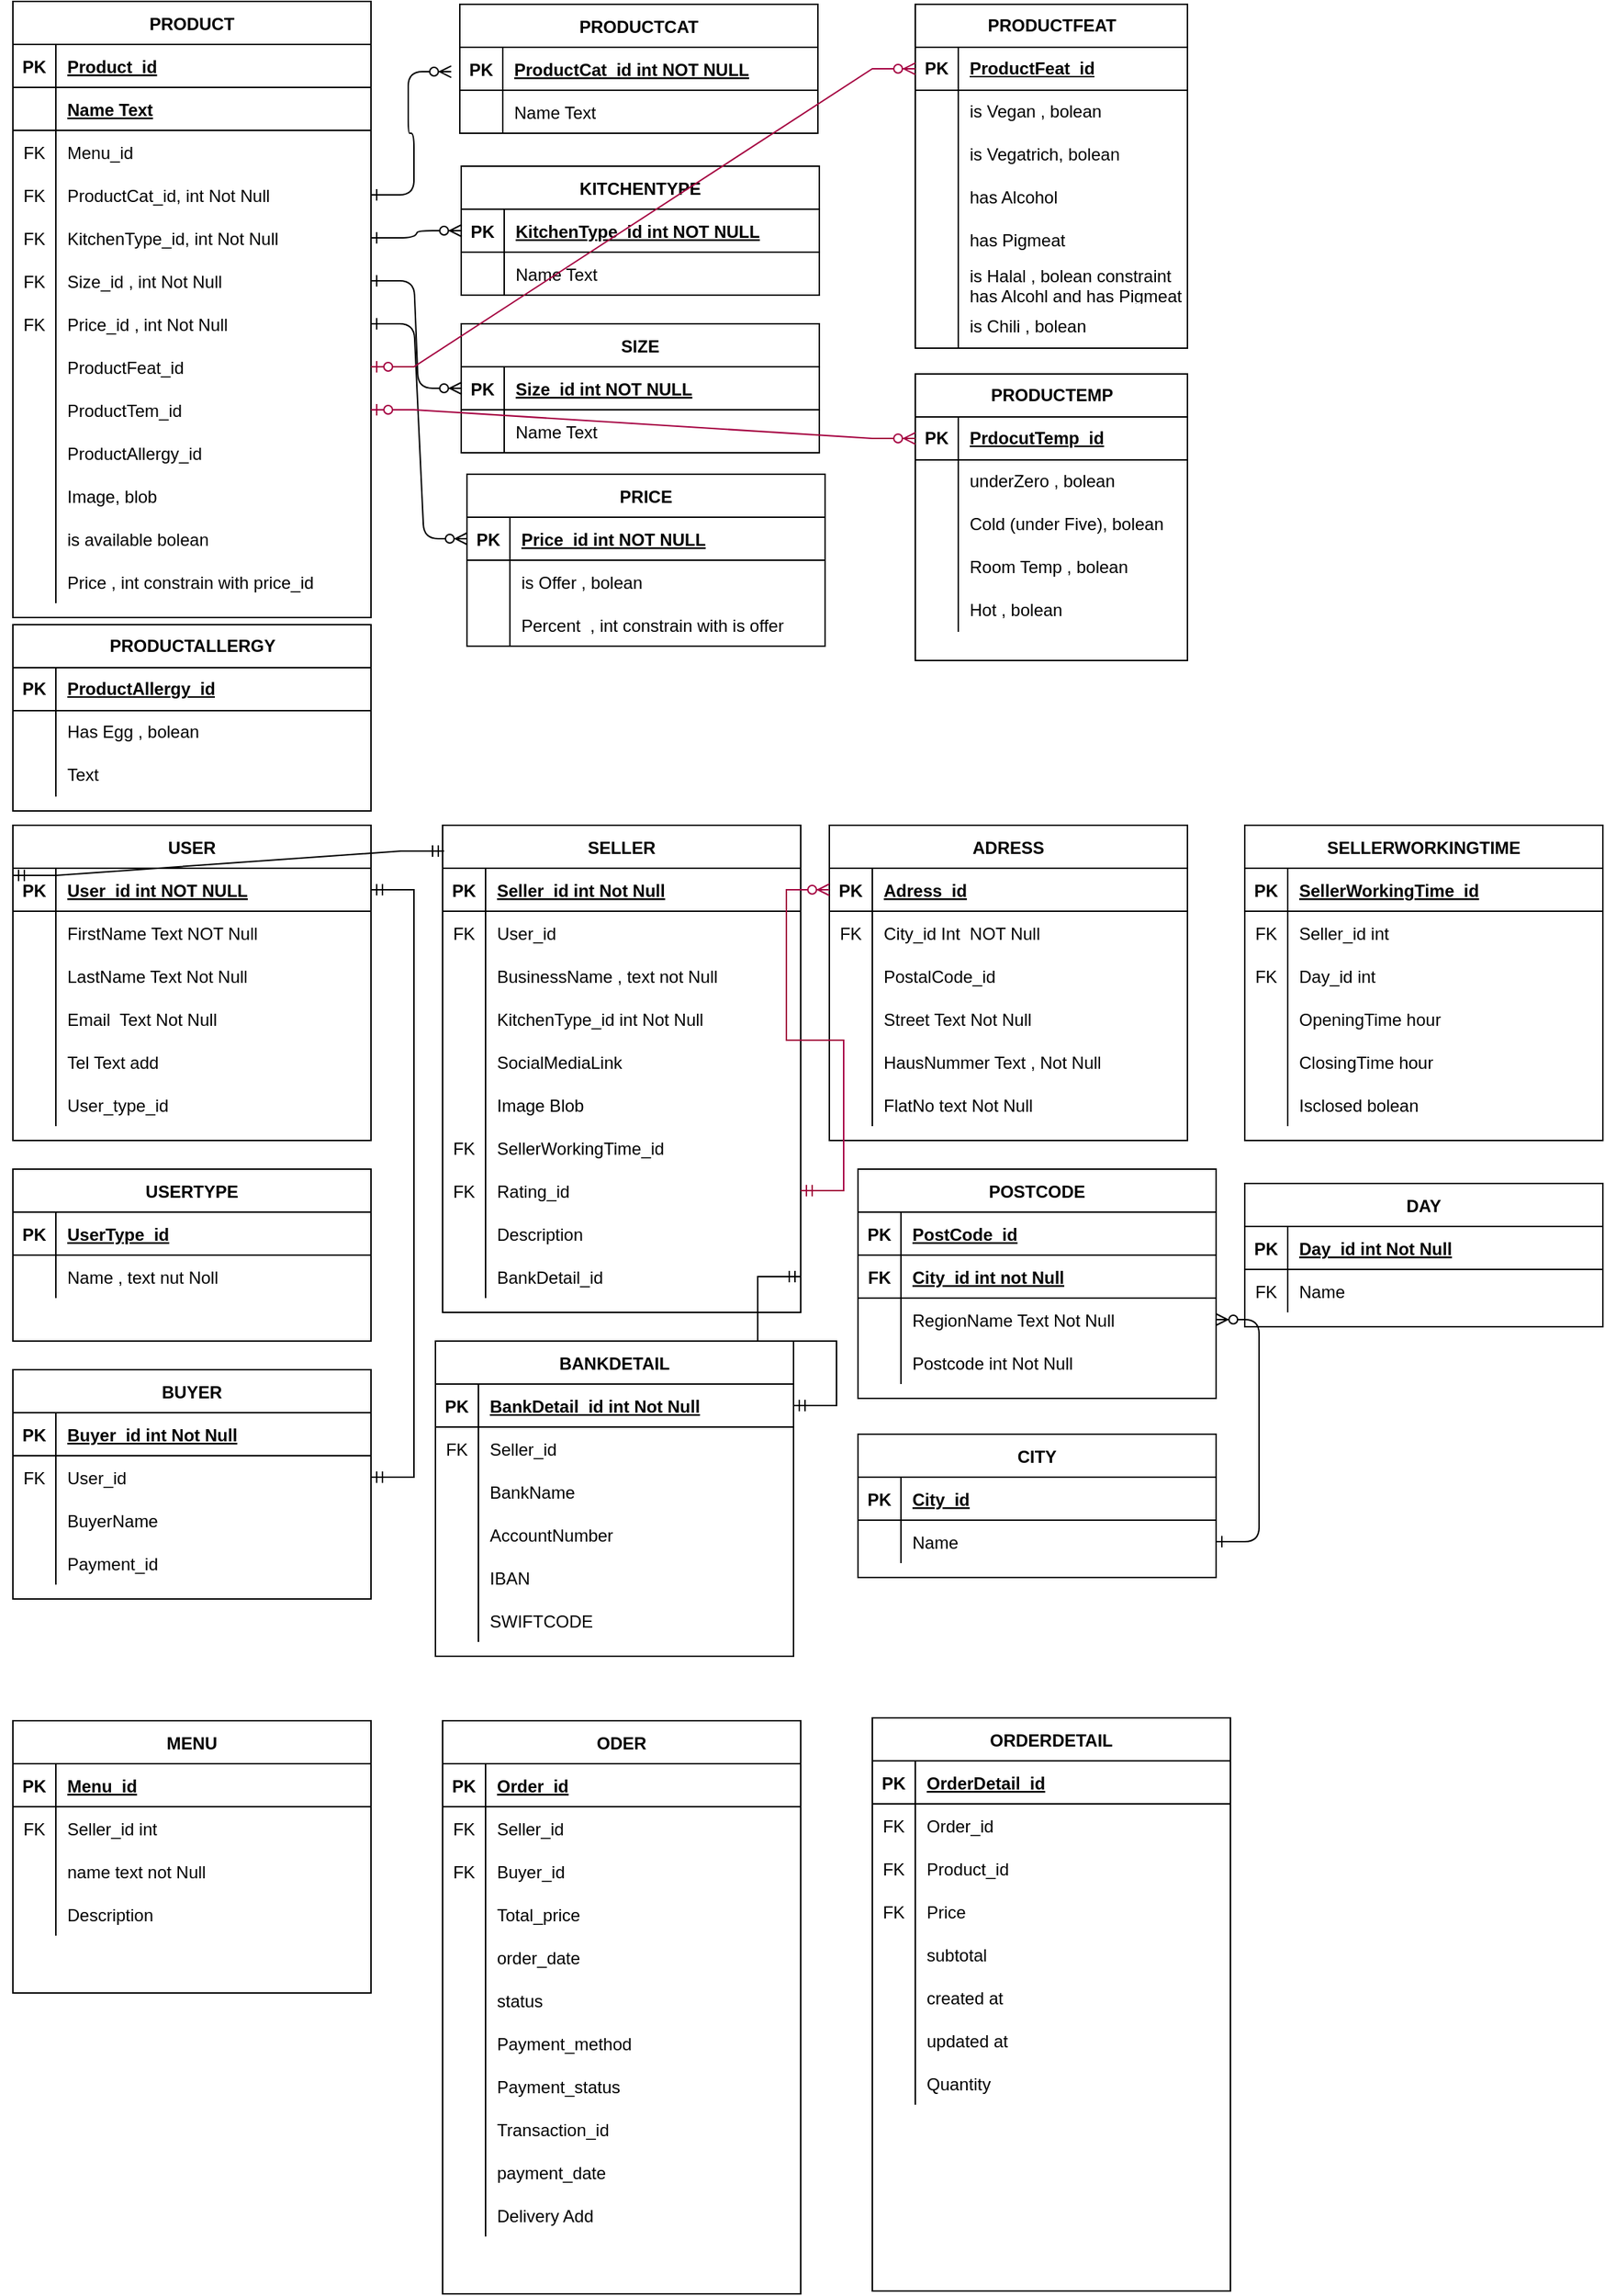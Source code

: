 <mxfile version="24.7.16" pages="2">
  <diagram id="R2lEEEUBdFMjLlhIrx00" name="Page-1">
    <mxGraphModel dx="1684" dy="776" grid="1" gridSize="10" guides="1" tooltips="1" connect="1" arrows="1" fold="1" page="1" pageScale="1" pageWidth="1169" pageHeight="1654" math="0" shadow="0" extFonts="Permanent Marker^https://fonts.googleapis.com/css?family=Permanent+Marker">
      <root>
        <mxCell id="0" />
        <mxCell id="1" parent="0" />
        <mxCell id="C-vyLk0tnHw3VtMMgP7b-1" value="" style="edgeStyle=entityRelationEdgeStyle;endArrow=ERzeroToMany;startArrow=ERone;endFill=1;startFill=0;exitX=1;exitY=0.5;exitDx=0;exitDy=0;entryX=-0.024;entryY=0.567;entryDx=0;entryDy=0;entryPerimeter=0;" parent="1" source="S6Ulax6GbaP7EPNq9_bd-21" target="C-vyLk0tnHw3VtMMgP7b-3" edge="1">
          <mxGeometry width="100" height="100" relative="1" as="geometry">
            <mxPoint x="340" y="720" as="sourcePoint" />
            <mxPoint x="440" y="620" as="targetPoint" />
          </mxGeometry>
        </mxCell>
        <mxCell id="C-vyLk0tnHw3VtMMgP7b-2" value="PRODUCTCAT" style="shape=table;startSize=30;container=1;collapsible=1;childLayout=tableLayout;fixedRows=1;rowLines=0;fontStyle=1;align=center;resizeLast=1;" parent="1" vertex="1">
          <mxGeometry x="352" y="2" width="250" height="90" as="geometry" />
        </mxCell>
        <mxCell id="C-vyLk0tnHw3VtMMgP7b-3" value="" style="shape=partialRectangle;collapsible=0;dropTarget=0;pointerEvents=0;fillColor=none;points=[[0,0.5],[1,0.5]];portConstraint=eastwest;top=0;left=0;right=0;bottom=1;" parent="C-vyLk0tnHw3VtMMgP7b-2" vertex="1">
          <mxGeometry y="30" width="250" height="30" as="geometry" />
        </mxCell>
        <mxCell id="C-vyLk0tnHw3VtMMgP7b-4" value="PK" style="shape=partialRectangle;overflow=hidden;connectable=0;fillColor=none;top=0;left=0;bottom=0;right=0;fontStyle=1;" parent="C-vyLk0tnHw3VtMMgP7b-3" vertex="1">
          <mxGeometry width="30" height="30" as="geometry">
            <mxRectangle width="30" height="30" as="alternateBounds" />
          </mxGeometry>
        </mxCell>
        <mxCell id="C-vyLk0tnHw3VtMMgP7b-5" value="ProductCat_id int NOT NULL" style="shape=partialRectangle;overflow=hidden;connectable=0;fillColor=none;top=0;left=0;bottom=0;right=0;align=left;spacingLeft=6;fontStyle=5;" parent="C-vyLk0tnHw3VtMMgP7b-3" vertex="1">
          <mxGeometry x="30" width="220" height="30" as="geometry">
            <mxRectangle width="220" height="30" as="alternateBounds" />
          </mxGeometry>
        </mxCell>
        <mxCell id="C-vyLk0tnHw3VtMMgP7b-6" value="" style="shape=partialRectangle;collapsible=0;dropTarget=0;pointerEvents=0;fillColor=none;points=[[0,0.5],[1,0.5]];portConstraint=eastwest;top=0;left=0;right=0;bottom=0;" parent="C-vyLk0tnHw3VtMMgP7b-2" vertex="1">
          <mxGeometry y="60" width="250" height="30" as="geometry" />
        </mxCell>
        <mxCell id="C-vyLk0tnHw3VtMMgP7b-7" value="" style="shape=partialRectangle;overflow=hidden;connectable=0;fillColor=none;top=0;left=0;bottom=0;right=0;" parent="C-vyLk0tnHw3VtMMgP7b-6" vertex="1">
          <mxGeometry width="30" height="30" as="geometry">
            <mxRectangle width="30" height="30" as="alternateBounds" />
          </mxGeometry>
        </mxCell>
        <mxCell id="C-vyLk0tnHw3VtMMgP7b-8" value="Name Text" style="shape=partialRectangle;overflow=hidden;connectable=0;fillColor=none;top=0;left=0;bottom=0;right=0;align=left;spacingLeft=6;" parent="C-vyLk0tnHw3VtMMgP7b-6" vertex="1">
          <mxGeometry x="30" width="220" height="30" as="geometry">
            <mxRectangle width="220" height="30" as="alternateBounds" />
          </mxGeometry>
        </mxCell>
        <mxCell id="C-vyLk0tnHw3VtMMgP7b-23" value="PRODUCT" style="shape=table;startSize=30;container=1;collapsible=1;childLayout=tableLayout;fixedRows=1;rowLines=0;fontStyle=1;align=center;resizeLast=1;" parent="1" vertex="1">
          <mxGeometry x="40" width="250" height="430" as="geometry" />
        </mxCell>
        <mxCell id="S6Ulax6GbaP7EPNq9_bd-52" value="" style="shape=partialRectangle;collapsible=0;dropTarget=0;pointerEvents=0;fillColor=none;points=[[0,0.5],[1,0.5]];portConstraint=eastwest;top=0;left=0;right=0;bottom=1;" parent="C-vyLk0tnHw3VtMMgP7b-23" vertex="1">
          <mxGeometry y="30" width="250" height="30" as="geometry" />
        </mxCell>
        <mxCell id="S6Ulax6GbaP7EPNq9_bd-53" value="PK" style="shape=partialRectangle;overflow=hidden;connectable=0;fillColor=none;top=0;left=0;bottom=0;right=0;fontStyle=1;" parent="S6Ulax6GbaP7EPNq9_bd-52" vertex="1">
          <mxGeometry width="30" height="30" as="geometry">
            <mxRectangle width="30" height="30" as="alternateBounds" />
          </mxGeometry>
        </mxCell>
        <mxCell id="S6Ulax6GbaP7EPNq9_bd-54" value="Product_id" style="shape=partialRectangle;overflow=hidden;connectable=0;fillColor=none;top=0;left=0;bottom=0;right=0;align=left;spacingLeft=6;fontStyle=5;" parent="S6Ulax6GbaP7EPNq9_bd-52" vertex="1">
          <mxGeometry x="30" width="220" height="30" as="geometry">
            <mxRectangle width="220" height="30" as="alternateBounds" />
          </mxGeometry>
        </mxCell>
        <mxCell id="C-vyLk0tnHw3VtMMgP7b-24" value="" style="shape=partialRectangle;collapsible=0;dropTarget=0;pointerEvents=0;fillColor=none;points=[[0,0.5],[1,0.5]];portConstraint=eastwest;top=0;left=0;right=0;bottom=1;" parent="C-vyLk0tnHw3VtMMgP7b-23" vertex="1">
          <mxGeometry y="60" width="250" height="30" as="geometry" />
        </mxCell>
        <mxCell id="C-vyLk0tnHw3VtMMgP7b-25" value="" style="shape=partialRectangle;overflow=hidden;connectable=0;fillColor=none;top=0;left=0;bottom=0;right=0;fontStyle=1;" parent="C-vyLk0tnHw3VtMMgP7b-24" vertex="1">
          <mxGeometry width="30" height="30" as="geometry">
            <mxRectangle width="30" height="30" as="alternateBounds" />
          </mxGeometry>
        </mxCell>
        <mxCell id="C-vyLk0tnHw3VtMMgP7b-26" value="Name Text" style="shape=partialRectangle;overflow=hidden;connectable=0;fillColor=none;top=0;left=0;bottom=0;right=0;align=left;spacingLeft=6;fontStyle=5;" parent="C-vyLk0tnHw3VtMMgP7b-24" vertex="1">
          <mxGeometry x="30" width="220" height="30" as="geometry">
            <mxRectangle width="220" height="30" as="alternateBounds" />
          </mxGeometry>
        </mxCell>
        <mxCell id="S6Ulax6GbaP7EPNq9_bd-18" value="" style="shape=partialRectangle;collapsible=0;dropTarget=0;pointerEvents=0;fillColor=none;points=[[0,0.5],[1,0.5]];portConstraint=eastwest;top=0;left=0;right=0;bottom=0;" parent="C-vyLk0tnHw3VtMMgP7b-23" vertex="1">
          <mxGeometry y="90" width="250" height="30" as="geometry" />
        </mxCell>
        <mxCell id="S6Ulax6GbaP7EPNq9_bd-19" value="FK" style="shape=partialRectangle;overflow=hidden;connectable=0;fillColor=none;top=0;left=0;bottom=0;right=0;" parent="S6Ulax6GbaP7EPNq9_bd-18" vertex="1">
          <mxGeometry width="30" height="30" as="geometry">
            <mxRectangle width="30" height="30" as="alternateBounds" />
          </mxGeometry>
        </mxCell>
        <mxCell id="S6Ulax6GbaP7EPNq9_bd-20" value="Menu_id" style="shape=partialRectangle;overflow=hidden;connectable=0;fillColor=none;top=0;left=0;bottom=0;right=0;align=left;spacingLeft=6;" parent="S6Ulax6GbaP7EPNq9_bd-18" vertex="1">
          <mxGeometry x="30" width="220" height="30" as="geometry">
            <mxRectangle width="220" height="30" as="alternateBounds" />
          </mxGeometry>
        </mxCell>
        <mxCell id="S6Ulax6GbaP7EPNq9_bd-21" value="" style="shape=partialRectangle;collapsible=0;dropTarget=0;pointerEvents=0;fillColor=none;points=[[0,0.5],[1,0.5]];portConstraint=eastwest;top=0;left=0;right=0;bottom=0;" parent="C-vyLk0tnHw3VtMMgP7b-23" vertex="1">
          <mxGeometry y="120" width="250" height="30" as="geometry" />
        </mxCell>
        <mxCell id="S6Ulax6GbaP7EPNq9_bd-22" value="FK" style="shape=partialRectangle;overflow=hidden;connectable=0;fillColor=none;top=0;left=0;bottom=0;right=0;" parent="S6Ulax6GbaP7EPNq9_bd-21" vertex="1">
          <mxGeometry width="30" height="30" as="geometry">
            <mxRectangle width="30" height="30" as="alternateBounds" />
          </mxGeometry>
        </mxCell>
        <mxCell id="S6Ulax6GbaP7EPNq9_bd-23" value="ProductCat_id, int Not Null" style="shape=partialRectangle;overflow=hidden;connectable=0;fillColor=none;top=0;left=0;bottom=0;right=0;align=left;spacingLeft=6;" parent="S6Ulax6GbaP7EPNq9_bd-21" vertex="1">
          <mxGeometry x="30" width="220" height="30" as="geometry">
            <mxRectangle width="220" height="30" as="alternateBounds" />
          </mxGeometry>
        </mxCell>
        <mxCell id="S6Ulax6GbaP7EPNq9_bd-37" value="" style="shape=partialRectangle;collapsible=0;dropTarget=0;pointerEvents=0;fillColor=none;points=[[0,0.5],[1,0.5]];portConstraint=eastwest;top=0;left=0;right=0;bottom=0;" parent="C-vyLk0tnHw3VtMMgP7b-23" vertex="1">
          <mxGeometry y="150" width="250" height="30" as="geometry" />
        </mxCell>
        <mxCell id="S6Ulax6GbaP7EPNq9_bd-38" value="FK" style="shape=partialRectangle;overflow=hidden;connectable=0;fillColor=none;top=0;left=0;bottom=0;right=0;" parent="S6Ulax6GbaP7EPNq9_bd-37" vertex="1">
          <mxGeometry width="30" height="30" as="geometry">
            <mxRectangle width="30" height="30" as="alternateBounds" />
          </mxGeometry>
        </mxCell>
        <mxCell id="S6Ulax6GbaP7EPNq9_bd-39" value="KitchenType_id, int Not Null" style="shape=partialRectangle;overflow=hidden;connectable=0;fillColor=none;top=0;left=0;bottom=0;right=0;align=left;spacingLeft=6;" parent="S6Ulax6GbaP7EPNq9_bd-37" vertex="1">
          <mxGeometry x="30" width="220" height="30" as="geometry">
            <mxRectangle width="220" height="30" as="alternateBounds" />
          </mxGeometry>
        </mxCell>
        <mxCell id="S6Ulax6GbaP7EPNq9_bd-40" value="" style="shape=partialRectangle;collapsible=0;dropTarget=0;pointerEvents=0;fillColor=none;points=[[0,0.5],[1,0.5]];portConstraint=eastwest;top=0;left=0;right=0;bottom=0;" parent="C-vyLk0tnHw3VtMMgP7b-23" vertex="1">
          <mxGeometry y="180" width="250" height="30" as="geometry" />
        </mxCell>
        <mxCell id="S6Ulax6GbaP7EPNq9_bd-41" value="FK" style="shape=partialRectangle;overflow=hidden;connectable=0;fillColor=none;top=0;left=0;bottom=0;right=0;" parent="S6Ulax6GbaP7EPNq9_bd-40" vertex="1">
          <mxGeometry width="30" height="30" as="geometry">
            <mxRectangle width="30" height="30" as="alternateBounds" />
          </mxGeometry>
        </mxCell>
        <mxCell id="S6Ulax6GbaP7EPNq9_bd-42" value="Size_id , int Not Null" style="shape=partialRectangle;overflow=hidden;connectable=0;fillColor=none;top=0;left=0;bottom=0;right=0;align=left;spacingLeft=6;" parent="S6Ulax6GbaP7EPNq9_bd-40" vertex="1">
          <mxGeometry x="30" width="220" height="30" as="geometry">
            <mxRectangle width="220" height="30" as="alternateBounds" />
          </mxGeometry>
        </mxCell>
        <mxCell id="S6Ulax6GbaP7EPNq9_bd-46" value="" style="shape=partialRectangle;collapsible=0;dropTarget=0;pointerEvents=0;fillColor=none;points=[[0,0.5],[1,0.5]];portConstraint=eastwest;top=0;left=0;right=0;bottom=0;" parent="C-vyLk0tnHw3VtMMgP7b-23" vertex="1">
          <mxGeometry y="210" width="250" height="30" as="geometry" />
        </mxCell>
        <mxCell id="S6Ulax6GbaP7EPNq9_bd-47" value="FK" style="shape=partialRectangle;overflow=hidden;connectable=0;fillColor=none;top=0;left=0;bottom=0;right=0;" parent="S6Ulax6GbaP7EPNq9_bd-46" vertex="1">
          <mxGeometry width="30" height="30" as="geometry">
            <mxRectangle width="30" height="30" as="alternateBounds" />
          </mxGeometry>
        </mxCell>
        <mxCell id="S6Ulax6GbaP7EPNq9_bd-48" value="Price_id , int Not Null" style="shape=partialRectangle;overflow=hidden;connectable=0;fillColor=none;top=0;left=0;bottom=0;right=0;align=left;spacingLeft=6;" parent="S6Ulax6GbaP7EPNq9_bd-46" vertex="1">
          <mxGeometry x="30" width="220" height="30" as="geometry">
            <mxRectangle width="220" height="30" as="alternateBounds" />
          </mxGeometry>
        </mxCell>
        <mxCell id="S6Ulax6GbaP7EPNq9_bd-49" value="" style="shape=partialRectangle;collapsible=0;dropTarget=0;pointerEvents=0;fillColor=none;points=[[0,0.5],[1,0.5]];portConstraint=eastwest;top=0;left=0;right=0;bottom=0;" parent="C-vyLk0tnHw3VtMMgP7b-23" vertex="1">
          <mxGeometry y="240" width="250" height="30" as="geometry" />
        </mxCell>
        <mxCell id="S6Ulax6GbaP7EPNq9_bd-50" value="" style="shape=partialRectangle;overflow=hidden;connectable=0;fillColor=none;top=0;left=0;bottom=0;right=0;" parent="S6Ulax6GbaP7EPNq9_bd-49" vertex="1">
          <mxGeometry width="30" height="30" as="geometry">
            <mxRectangle width="30" height="30" as="alternateBounds" />
          </mxGeometry>
        </mxCell>
        <mxCell id="S6Ulax6GbaP7EPNq9_bd-51" value="ProductFeat_id" style="shape=partialRectangle;overflow=hidden;connectable=0;fillColor=none;top=0;left=0;bottom=0;right=0;align=left;spacingLeft=6;" parent="S6Ulax6GbaP7EPNq9_bd-49" vertex="1">
          <mxGeometry x="30" width="220" height="30" as="geometry">
            <mxRectangle width="220" height="30" as="alternateBounds" />
          </mxGeometry>
        </mxCell>
        <mxCell id="S6Ulax6GbaP7EPNq9_bd-67" value="" style="shape=partialRectangle;collapsible=0;dropTarget=0;pointerEvents=0;fillColor=none;points=[[0,0.5],[1,0.5]];portConstraint=eastwest;top=0;left=0;right=0;bottom=0;" parent="C-vyLk0tnHw3VtMMgP7b-23" vertex="1">
          <mxGeometry y="270" width="250" height="30" as="geometry" />
        </mxCell>
        <mxCell id="S6Ulax6GbaP7EPNq9_bd-68" value="" style="shape=partialRectangle;overflow=hidden;connectable=0;fillColor=none;top=0;left=0;bottom=0;right=0;" parent="S6Ulax6GbaP7EPNq9_bd-67" vertex="1">
          <mxGeometry width="30" height="30" as="geometry">
            <mxRectangle width="30" height="30" as="alternateBounds" />
          </mxGeometry>
        </mxCell>
        <mxCell id="S6Ulax6GbaP7EPNq9_bd-69" value="ProductTem_id" style="shape=partialRectangle;overflow=hidden;connectable=0;fillColor=none;top=0;left=0;bottom=0;right=0;align=left;spacingLeft=6;" parent="S6Ulax6GbaP7EPNq9_bd-67" vertex="1">
          <mxGeometry x="30" width="220" height="30" as="geometry">
            <mxRectangle width="220" height="30" as="alternateBounds" />
          </mxGeometry>
        </mxCell>
        <mxCell id="S6Ulax6GbaP7EPNq9_bd-43" value="" style="shape=partialRectangle;collapsible=0;dropTarget=0;pointerEvents=0;fillColor=none;points=[[0,0.5],[1,0.5]];portConstraint=eastwest;top=0;left=0;right=0;bottom=0;" parent="C-vyLk0tnHw3VtMMgP7b-23" vertex="1">
          <mxGeometry y="300" width="250" height="30" as="geometry" />
        </mxCell>
        <mxCell id="S6Ulax6GbaP7EPNq9_bd-44" value="" style="shape=partialRectangle;overflow=hidden;connectable=0;fillColor=none;top=0;left=0;bottom=0;right=0;" parent="S6Ulax6GbaP7EPNq9_bd-43" vertex="1">
          <mxGeometry width="30" height="30" as="geometry">
            <mxRectangle width="30" height="30" as="alternateBounds" />
          </mxGeometry>
        </mxCell>
        <mxCell id="S6Ulax6GbaP7EPNq9_bd-45" value="ProductAllergy_id" style="shape=partialRectangle;overflow=hidden;connectable=0;fillColor=none;top=0;left=0;bottom=0;right=0;align=left;spacingLeft=6;" parent="S6Ulax6GbaP7EPNq9_bd-43" vertex="1">
          <mxGeometry x="30" width="220" height="30" as="geometry">
            <mxRectangle width="220" height="30" as="alternateBounds" />
          </mxGeometry>
        </mxCell>
        <mxCell id="Ks4VxOoKDzu9pXIY9L4v-127" value="" style="shape=partialRectangle;collapsible=0;dropTarget=0;pointerEvents=0;fillColor=none;points=[[0,0.5],[1,0.5]];portConstraint=eastwest;top=0;left=0;right=0;bottom=0;" parent="C-vyLk0tnHw3VtMMgP7b-23" vertex="1">
          <mxGeometry y="330" width="250" height="30" as="geometry" />
        </mxCell>
        <mxCell id="Ks4VxOoKDzu9pXIY9L4v-128" value="" style="shape=partialRectangle;overflow=hidden;connectable=0;fillColor=none;top=0;left=0;bottom=0;right=0;" parent="Ks4VxOoKDzu9pXIY9L4v-127" vertex="1">
          <mxGeometry width="30" height="30" as="geometry">
            <mxRectangle width="30" height="30" as="alternateBounds" />
          </mxGeometry>
        </mxCell>
        <mxCell id="Ks4VxOoKDzu9pXIY9L4v-129" value="Image, blob" style="shape=partialRectangle;overflow=hidden;connectable=0;fillColor=none;top=0;left=0;bottom=0;right=0;align=left;spacingLeft=6;" parent="Ks4VxOoKDzu9pXIY9L4v-127" vertex="1">
          <mxGeometry x="30" width="220" height="30" as="geometry">
            <mxRectangle width="220" height="30" as="alternateBounds" />
          </mxGeometry>
        </mxCell>
        <mxCell id="Ks4VxOoKDzu9pXIY9L4v-130" value="" style="shape=partialRectangle;collapsible=0;dropTarget=0;pointerEvents=0;fillColor=none;points=[[0,0.5],[1,0.5]];portConstraint=eastwest;top=0;left=0;right=0;bottom=0;" parent="C-vyLk0tnHw3VtMMgP7b-23" vertex="1">
          <mxGeometry y="360" width="250" height="30" as="geometry" />
        </mxCell>
        <mxCell id="Ks4VxOoKDzu9pXIY9L4v-131" value="" style="shape=partialRectangle;overflow=hidden;connectable=0;fillColor=none;top=0;left=0;bottom=0;right=0;" parent="Ks4VxOoKDzu9pXIY9L4v-130" vertex="1">
          <mxGeometry width="30" height="30" as="geometry">
            <mxRectangle width="30" height="30" as="alternateBounds" />
          </mxGeometry>
        </mxCell>
        <mxCell id="Ks4VxOoKDzu9pXIY9L4v-132" value="is available bolean" style="shape=partialRectangle;overflow=hidden;connectable=0;fillColor=none;top=0;left=0;bottom=0;right=0;align=left;spacingLeft=6;" parent="Ks4VxOoKDzu9pXIY9L4v-130" vertex="1">
          <mxGeometry x="30" width="220" height="30" as="geometry">
            <mxRectangle width="220" height="30" as="alternateBounds" />
          </mxGeometry>
        </mxCell>
        <mxCell id="Ks4VxOoKDzu9pXIY9L4v-152" value="" style="shape=partialRectangle;collapsible=0;dropTarget=0;pointerEvents=0;fillColor=none;points=[[0,0.5],[1,0.5]];portConstraint=eastwest;top=0;left=0;right=0;bottom=0;" parent="C-vyLk0tnHw3VtMMgP7b-23" vertex="1">
          <mxGeometry y="390" width="250" height="30" as="geometry" />
        </mxCell>
        <mxCell id="Ks4VxOoKDzu9pXIY9L4v-153" value="" style="shape=partialRectangle;overflow=hidden;connectable=0;fillColor=none;top=0;left=0;bottom=0;right=0;" parent="Ks4VxOoKDzu9pXIY9L4v-152" vertex="1">
          <mxGeometry width="30" height="30" as="geometry">
            <mxRectangle width="30" height="30" as="alternateBounds" />
          </mxGeometry>
        </mxCell>
        <mxCell id="Ks4VxOoKDzu9pXIY9L4v-154" value="Price , int constrain with price_id" style="shape=partialRectangle;overflow=hidden;connectable=0;fillColor=none;top=0;left=0;bottom=0;right=0;align=left;spacingLeft=6;" parent="Ks4VxOoKDzu9pXIY9L4v-152" vertex="1">
          <mxGeometry x="30" width="220" height="30" as="geometry">
            <mxRectangle width="220" height="30" as="alternateBounds" />
          </mxGeometry>
        </mxCell>
        <mxCell id="S6Ulax6GbaP7EPNq9_bd-70" value="KITCHENTYPE" style="shape=table;startSize=30;container=1;collapsible=1;childLayout=tableLayout;fixedRows=1;rowLines=0;fontStyle=1;align=center;resizeLast=1;" parent="1" vertex="1">
          <mxGeometry x="353" y="115" width="250" height="90" as="geometry" />
        </mxCell>
        <mxCell id="S6Ulax6GbaP7EPNq9_bd-71" value="" style="shape=partialRectangle;collapsible=0;dropTarget=0;pointerEvents=0;fillColor=none;points=[[0,0.5],[1,0.5]];portConstraint=eastwest;top=0;left=0;right=0;bottom=1;" parent="S6Ulax6GbaP7EPNq9_bd-70" vertex="1">
          <mxGeometry y="30" width="250" height="30" as="geometry" />
        </mxCell>
        <mxCell id="S6Ulax6GbaP7EPNq9_bd-72" value="PK" style="shape=partialRectangle;overflow=hidden;connectable=0;fillColor=none;top=0;left=0;bottom=0;right=0;fontStyle=1;" parent="S6Ulax6GbaP7EPNq9_bd-71" vertex="1">
          <mxGeometry width="30" height="30" as="geometry">
            <mxRectangle width="30" height="30" as="alternateBounds" />
          </mxGeometry>
        </mxCell>
        <mxCell id="S6Ulax6GbaP7EPNq9_bd-73" value="KitchenType_id int NOT NULL" style="shape=partialRectangle;overflow=hidden;connectable=0;fillColor=none;top=0;left=0;bottom=0;right=0;align=left;spacingLeft=6;fontStyle=5;" parent="S6Ulax6GbaP7EPNq9_bd-71" vertex="1">
          <mxGeometry x="30" width="220" height="30" as="geometry">
            <mxRectangle width="220" height="30" as="alternateBounds" />
          </mxGeometry>
        </mxCell>
        <mxCell id="S6Ulax6GbaP7EPNq9_bd-74" value="" style="shape=partialRectangle;collapsible=0;dropTarget=0;pointerEvents=0;fillColor=none;points=[[0,0.5],[1,0.5]];portConstraint=eastwest;top=0;left=0;right=0;bottom=0;" parent="S6Ulax6GbaP7EPNq9_bd-70" vertex="1">
          <mxGeometry y="60" width="250" height="30" as="geometry" />
        </mxCell>
        <mxCell id="S6Ulax6GbaP7EPNq9_bd-75" value="" style="shape=partialRectangle;overflow=hidden;connectable=0;fillColor=none;top=0;left=0;bottom=0;right=0;" parent="S6Ulax6GbaP7EPNq9_bd-74" vertex="1">
          <mxGeometry width="30" height="30" as="geometry">
            <mxRectangle width="30" height="30" as="alternateBounds" />
          </mxGeometry>
        </mxCell>
        <mxCell id="S6Ulax6GbaP7EPNq9_bd-76" value="Name Text" style="shape=partialRectangle;overflow=hidden;connectable=0;fillColor=none;top=0;left=0;bottom=0;right=0;align=left;spacingLeft=6;" parent="S6Ulax6GbaP7EPNq9_bd-74" vertex="1">
          <mxGeometry x="30" width="220" height="30" as="geometry">
            <mxRectangle width="220" height="30" as="alternateBounds" />
          </mxGeometry>
        </mxCell>
        <mxCell id="S6Ulax6GbaP7EPNq9_bd-77" value="" style="edgeStyle=entityRelationEdgeStyle;endArrow=ERzeroToMany;startArrow=ERone;endFill=1;startFill=0;exitX=1;exitY=0.5;exitDx=0;exitDy=0;entryX=0;entryY=0.5;entryDx=0;entryDy=0;" parent="1" source="S6Ulax6GbaP7EPNq9_bd-37" target="S6Ulax6GbaP7EPNq9_bd-71" edge="1">
          <mxGeometry width="100" height="100" relative="1" as="geometry">
            <mxPoint x="280" y="300" as="sourcePoint" />
            <mxPoint x="380" y="190" as="targetPoint" />
            <Array as="points">
              <mxPoint x="360" y="215" />
              <mxPoint x="360" y="265" />
            </Array>
          </mxGeometry>
        </mxCell>
        <mxCell id="S6Ulax6GbaP7EPNq9_bd-80" value="SIZE" style="shape=table;startSize=30;container=1;collapsible=1;childLayout=tableLayout;fixedRows=1;rowLines=0;fontStyle=1;align=center;resizeLast=1;" parent="1" vertex="1">
          <mxGeometry x="353" y="225" width="250" height="90" as="geometry" />
        </mxCell>
        <mxCell id="S6Ulax6GbaP7EPNq9_bd-81" value="" style="shape=partialRectangle;collapsible=0;dropTarget=0;pointerEvents=0;fillColor=none;points=[[0,0.5],[1,0.5]];portConstraint=eastwest;top=0;left=0;right=0;bottom=1;" parent="S6Ulax6GbaP7EPNq9_bd-80" vertex="1">
          <mxGeometry y="30" width="250" height="30" as="geometry" />
        </mxCell>
        <mxCell id="S6Ulax6GbaP7EPNq9_bd-82" value="PK" style="shape=partialRectangle;overflow=hidden;connectable=0;fillColor=none;top=0;left=0;bottom=0;right=0;fontStyle=1;" parent="S6Ulax6GbaP7EPNq9_bd-81" vertex="1">
          <mxGeometry width="30" height="30" as="geometry">
            <mxRectangle width="30" height="30" as="alternateBounds" />
          </mxGeometry>
        </mxCell>
        <mxCell id="S6Ulax6GbaP7EPNq9_bd-83" value="Size_id int NOT NULL" style="shape=partialRectangle;overflow=hidden;connectable=0;fillColor=none;top=0;left=0;bottom=0;right=0;align=left;spacingLeft=6;fontStyle=5;" parent="S6Ulax6GbaP7EPNq9_bd-81" vertex="1">
          <mxGeometry x="30" width="220" height="30" as="geometry">
            <mxRectangle width="220" height="30" as="alternateBounds" />
          </mxGeometry>
        </mxCell>
        <mxCell id="S6Ulax6GbaP7EPNq9_bd-84" value="" style="shape=partialRectangle;collapsible=0;dropTarget=0;pointerEvents=0;fillColor=none;points=[[0,0.5],[1,0.5]];portConstraint=eastwest;top=0;left=0;right=0;bottom=0;" parent="S6Ulax6GbaP7EPNq9_bd-80" vertex="1">
          <mxGeometry y="60" width="250" height="30" as="geometry" />
        </mxCell>
        <mxCell id="S6Ulax6GbaP7EPNq9_bd-85" value="" style="shape=partialRectangle;overflow=hidden;connectable=0;fillColor=none;top=0;left=0;bottom=0;right=0;" parent="S6Ulax6GbaP7EPNq9_bd-84" vertex="1">
          <mxGeometry width="30" height="30" as="geometry">
            <mxRectangle width="30" height="30" as="alternateBounds" />
          </mxGeometry>
        </mxCell>
        <mxCell id="S6Ulax6GbaP7EPNq9_bd-86" value="Name Text" style="shape=partialRectangle;overflow=hidden;connectable=0;fillColor=none;top=0;left=0;bottom=0;right=0;align=left;spacingLeft=6;" parent="S6Ulax6GbaP7EPNq9_bd-84" vertex="1">
          <mxGeometry x="30" width="220" height="30" as="geometry">
            <mxRectangle width="220" height="30" as="alternateBounds" />
          </mxGeometry>
        </mxCell>
        <mxCell id="S6Ulax6GbaP7EPNq9_bd-87" value="" style="edgeStyle=entityRelationEdgeStyle;endArrow=ERzeroToMany;startArrow=ERone;endFill=1;startFill=0;exitX=1;exitY=0.5;exitDx=0;exitDy=0;entryX=0;entryY=0.5;entryDx=0;entryDy=0;" parent="1" source="S6Ulax6GbaP7EPNq9_bd-40" target="S6Ulax6GbaP7EPNq9_bd-81" edge="1">
          <mxGeometry width="100" height="100" relative="1" as="geometry">
            <mxPoint x="290" y="307.5" as="sourcePoint" />
            <mxPoint x="380" y="272.5" as="targetPoint" />
            <Array as="points">
              <mxPoint x="360" y="297.5" />
              <mxPoint x="360" y="347.5" />
            </Array>
          </mxGeometry>
        </mxCell>
        <mxCell id="S6Ulax6GbaP7EPNq9_bd-88" value="PRICE" style="shape=table;startSize=30;container=1;collapsible=1;childLayout=tableLayout;fixedRows=1;rowLines=0;fontStyle=1;align=center;resizeLast=1;" parent="1" vertex="1">
          <mxGeometry x="357" y="330" width="250" height="120" as="geometry" />
        </mxCell>
        <mxCell id="S6Ulax6GbaP7EPNq9_bd-89" value="" style="shape=partialRectangle;collapsible=0;dropTarget=0;pointerEvents=0;fillColor=none;points=[[0,0.5],[1,0.5]];portConstraint=eastwest;top=0;left=0;right=0;bottom=1;" parent="S6Ulax6GbaP7EPNq9_bd-88" vertex="1">
          <mxGeometry y="30" width="250" height="30" as="geometry" />
        </mxCell>
        <mxCell id="S6Ulax6GbaP7EPNq9_bd-90" value="PK" style="shape=partialRectangle;overflow=hidden;connectable=0;fillColor=none;top=0;left=0;bottom=0;right=0;fontStyle=1;" parent="S6Ulax6GbaP7EPNq9_bd-89" vertex="1">
          <mxGeometry width="30" height="30" as="geometry">
            <mxRectangle width="30" height="30" as="alternateBounds" />
          </mxGeometry>
        </mxCell>
        <mxCell id="S6Ulax6GbaP7EPNq9_bd-91" value="Price_id int NOT NULL" style="shape=partialRectangle;overflow=hidden;connectable=0;fillColor=none;top=0;left=0;bottom=0;right=0;align=left;spacingLeft=6;fontStyle=5;" parent="S6Ulax6GbaP7EPNq9_bd-89" vertex="1">
          <mxGeometry x="30" width="220" height="30" as="geometry">
            <mxRectangle width="220" height="30" as="alternateBounds" />
          </mxGeometry>
        </mxCell>
        <mxCell id="S6Ulax6GbaP7EPNq9_bd-92" value="" style="shape=partialRectangle;collapsible=0;dropTarget=0;pointerEvents=0;fillColor=none;points=[[0,0.5],[1,0.5]];portConstraint=eastwest;top=0;left=0;right=0;bottom=0;" parent="S6Ulax6GbaP7EPNq9_bd-88" vertex="1">
          <mxGeometry y="60" width="250" height="30" as="geometry" />
        </mxCell>
        <mxCell id="S6Ulax6GbaP7EPNq9_bd-93" value="" style="shape=partialRectangle;overflow=hidden;connectable=0;fillColor=none;top=0;left=0;bottom=0;right=0;" parent="S6Ulax6GbaP7EPNq9_bd-92" vertex="1">
          <mxGeometry width="30" height="30" as="geometry">
            <mxRectangle width="30" height="30" as="alternateBounds" />
          </mxGeometry>
        </mxCell>
        <mxCell id="S6Ulax6GbaP7EPNq9_bd-94" value="is Offer , bolean" style="shape=partialRectangle;overflow=hidden;connectable=0;fillColor=none;top=0;left=0;bottom=0;right=0;align=left;spacingLeft=6;" parent="S6Ulax6GbaP7EPNq9_bd-92" vertex="1">
          <mxGeometry x="30" width="220" height="30" as="geometry">
            <mxRectangle width="220" height="30" as="alternateBounds" />
          </mxGeometry>
        </mxCell>
        <mxCell id="Ks4VxOoKDzu9pXIY9L4v-93" value="" style="shape=partialRectangle;collapsible=0;dropTarget=0;pointerEvents=0;fillColor=none;points=[[0,0.5],[1,0.5]];portConstraint=eastwest;top=0;left=0;right=0;bottom=0;" parent="S6Ulax6GbaP7EPNq9_bd-88" vertex="1">
          <mxGeometry y="90" width="250" height="30" as="geometry" />
        </mxCell>
        <mxCell id="Ks4VxOoKDzu9pXIY9L4v-94" value="" style="shape=partialRectangle;overflow=hidden;connectable=0;fillColor=none;top=0;left=0;bottom=0;right=0;" parent="Ks4VxOoKDzu9pXIY9L4v-93" vertex="1">
          <mxGeometry width="30" height="30" as="geometry">
            <mxRectangle width="30" height="30" as="alternateBounds" />
          </mxGeometry>
        </mxCell>
        <mxCell id="Ks4VxOoKDzu9pXIY9L4v-95" value="Percent  , int constrain with is offer" style="shape=partialRectangle;overflow=hidden;connectable=0;fillColor=none;top=0;left=0;bottom=0;right=0;align=left;spacingLeft=6;" parent="Ks4VxOoKDzu9pXIY9L4v-93" vertex="1">
          <mxGeometry x="30" width="220" height="30" as="geometry">
            <mxRectangle width="220" height="30" as="alternateBounds" />
          </mxGeometry>
        </mxCell>
        <mxCell id="S6Ulax6GbaP7EPNq9_bd-95" value="" style="edgeStyle=entityRelationEdgeStyle;endArrow=ERzeroToMany;startArrow=ERone;endFill=1;startFill=0;exitX=1;exitY=0.5;exitDx=0;exitDy=0;entryX=0;entryY=0.5;entryDx=0;entryDy=0;" parent="1" source="S6Ulax6GbaP7EPNq9_bd-46" target="S6Ulax6GbaP7EPNq9_bd-89" edge="1">
          <mxGeometry width="100" height="100" relative="1" as="geometry">
            <mxPoint x="300" y="265" as="sourcePoint" />
            <mxPoint x="390" y="282.5" as="targetPoint" />
            <Array as="points">
              <mxPoint x="370" y="307.5" />
              <mxPoint x="370" y="357.5" />
            </Array>
          </mxGeometry>
        </mxCell>
        <mxCell id="S6Ulax6GbaP7EPNq9_bd-96" value="USER" style="shape=table;startSize=30;container=1;collapsible=1;childLayout=tableLayout;fixedRows=1;rowLines=0;fontStyle=1;align=center;resizeLast=1;" parent="1" vertex="1">
          <mxGeometry x="40" y="575" width="250" height="220" as="geometry">
            <mxRectangle x="450" y="280" width="100" height="30" as="alternateBounds" />
          </mxGeometry>
        </mxCell>
        <mxCell id="S6Ulax6GbaP7EPNq9_bd-97" value="" style="shape=partialRectangle;collapsible=0;dropTarget=0;pointerEvents=0;fillColor=none;points=[[0,0.5],[1,0.5]];portConstraint=eastwest;top=0;left=0;right=0;bottom=1;" parent="S6Ulax6GbaP7EPNq9_bd-96" vertex="1">
          <mxGeometry y="30" width="250" height="30" as="geometry" />
        </mxCell>
        <mxCell id="S6Ulax6GbaP7EPNq9_bd-98" value="PK" style="shape=partialRectangle;overflow=hidden;connectable=0;fillColor=none;top=0;left=0;bottom=0;right=0;fontStyle=1;" parent="S6Ulax6GbaP7EPNq9_bd-97" vertex="1">
          <mxGeometry width="30" height="30" as="geometry">
            <mxRectangle width="30" height="30" as="alternateBounds" />
          </mxGeometry>
        </mxCell>
        <mxCell id="S6Ulax6GbaP7EPNq9_bd-99" value="User_id int NOT NULL " style="shape=partialRectangle;overflow=hidden;connectable=0;fillColor=none;top=0;left=0;bottom=0;right=0;align=left;spacingLeft=6;fontStyle=5;" parent="S6Ulax6GbaP7EPNq9_bd-97" vertex="1">
          <mxGeometry x="30" width="220" height="30" as="geometry">
            <mxRectangle width="220" height="30" as="alternateBounds" />
          </mxGeometry>
        </mxCell>
        <mxCell id="S6Ulax6GbaP7EPNq9_bd-106" value="" style="shape=partialRectangle;collapsible=0;dropTarget=0;pointerEvents=0;fillColor=none;points=[[0,0.5],[1,0.5]];portConstraint=eastwest;top=0;left=0;right=0;bottom=0;" parent="S6Ulax6GbaP7EPNq9_bd-96" vertex="1">
          <mxGeometry y="60" width="250" height="30" as="geometry" />
        </mxCell>
        <mxCell id="S6Ulax6GbaP7EPNq9_bd-107" value="" style="shape=partialRectangle;overflow=hidden;connectable=0;fillColor=none;top=0;left=0;bottom=0;right=0;" parent="S6Ulax6GbaP7EPNq9_bd-106" vertex="1">
          <mxGeometry width="30" height="30" as="geometry">
            <mxRectangle width="30" height="30" as="alternateBounds" />
          </mxGeometry>
        </mxCell>
        <mxCell id="S6Ulax6GbaP7EPNq9_bd-108" value="FirstName Text NOT Null" style="shape=partialRectangle;overflow=hidden;connectable=0;fillColor=none;top=0;left=0;bottom=0;right=0;align=left;spacingLeft=6;" parent="S6Ulax6GbaP7EPNq9_bd-106" vertex="1">
          <mxGeometry x="30" width="220" height="30" as="geometry">
            <mxRectangle width="220" height="30" as="alternateBounds" />
          </mxGeometry>
        </mxCell>
        <mxCell id="S6Ulax6GbaP7EPNq9_bd-109" value="" style="shape=partialRectangle;collapsible=0;dropTarget=0;pointerEvents=0;fillColor=none;points=[[0,0.5],[1,0.5]];portConstraint=eastwest;top=0;left=0;right=0;bottom=0;" parent="S6Ulax6GbaP7EPNq9_bd-96" vertex="1">
          <mxGeometry y="90" width="250" height="30" as="geometry" />
        </mxCell>
        <mxCell id="S6Ulax6GbaP7EPNq9_bd-110" value="" style="shape=partialRectangle;overflow=hidden;connectable=0;fillColor=none;top=0;left=0;bottom=0;right=0;" parent="S6Ulax6GbaP7EPNq9_bd-109" vertex="1">
          <mxGeometry width="30" height="30" as="geometry">
            <mxRectangle width="30" height="30" as="alternateBounds" />
          </mxGeometry>
        </mxCell>
        <mxCell id="S6Ulax6GbaP7EPNq9_bd-111" value="LastName Text Not Null" style="shape=partialRectangle;overflow=hidden;connectable=0;fillColor=none;top=0;left=0;bottom=0;right=0;align=left;spacingLeft=6;" parent="S6Ulax6GbaP7EPNq9_bd-109" vertex="1">
          <mxGeometry x="30" width="220" height="30" as="geometry">
            <mxRectangle width="220" height="30" as="alternateBounds" />
          </mxGeometry>
        </mxCell>
        <mxCell id="S6Ulax6GbaP7EPNq9_bd-100" value="" style="shape=partialRectangle;collapsible=0;dropTarget=0;pointerEvents=0;fillColor=none;points=[[0,0.5],[1,0.5]];portConstraint=eastwest;top=0;left=0;right=0;bottom=0;" parent="S6Ulax6GbaP7EPNq9_bd-96" vertex="1">
          <mxGeometry y="120" width="250" height="30" as="geometry" />
        </mxCell>
        <mxCell id="S6Ulax6GbaP7EPNq9_bd-101" value="" style="shape=partialRectangle;overflow=hidden;connectable=0;fillColor=none;top=0;left=0;bottom=0;right=0;" parent="S6Ulax6GbaP7EPNq9_bd-100" vertex="1">
          <mxGeometry width="30" height="30" as="geometry">
            <mxRectangle width="30" height="30" as="alternateBounds" />
          </mxGeometry>
        </mxCell>
        <mxCell id="S6Ulax6GbaP7EPNq9_bd-102" value="Email  Text Not Null" style="shape=partialRectangle;overflow=hidden;connectable=0;fillColor=none;top=0;left=0;bottom=0;right=0;align=left;spacingLeft=6;" parent="S6Ulax6GbaP7EPNq9_bd-100" vertex="1">
          <mxGeometry x="30" width="220" height="30" as="geometry">
            <mxRectangle width="220" height="30" as="alternateBounds" />
          </mxGeometry>
        </mxCell>
        <mxCell id="S6Ulax6GbaP7EPNq9_bd-112" value="" style="shape=partialRectangle;collapsible=0;dropTarget=0;pointerEvents=0;fillColor=none;points=[[0,0.5],[1,0.5]];portConstraint=eastwest;top=0;left=0;right=0;bottom=0;" parent="S6Ulax6GbaP7EPNq9_bd-96" vertex="1">
          <mxGeometry y="150" width="250" height="30" as="geometry" />
        </mxCell>
        <mxCell id="S6Ulax6GbaP7EPNq9_bd-113" value="" style="shape=partialRectangle;overflow=hidden;connectable=0;fillColor=none;top=0;left=0;bottom=0;right=0;" parent="S6Ulax6GbaP7EPNq9_bd-112" vertex="1">
          <mxGeometry width="30" height="30" as="geometry">
            <mxRectangle width="30" height="30" as="alternateBounds" />
          </mxGeometry>
        </mxCell>
        <mxCell id="S6Ulax6GbaP7EPNq9_bd-114" value="Tel Text add" style="shape=partialRectangle;overflow=hidden;connectable=0;fillColor=none;top=0;left=0;bottom=0;right=0;align=left;spacingLeft=6;" parent="S6Ulax6GbaP7EPNq9_bd-112" vertex="1">
          <mxGeometry x="30" width="220" height="30" as="geometry">
            <mxRectangle width="220" height="30" as="alternateBounds" />
          </mxGeometry>
        </mxCell>
        <mxCell id="Ks4VxOoKDzu9pXIY9L4v-133" value="" style="shape=partialRectangle;collapsible=0;dropTarget=0;pointerEvents=0;fillColor=none;points=[[0,0.5],[1,0.5]];portConstraint=eastwest;top=0;left=0;right=0;bottom=0;" parent="S6Ulax6GbaP7EPNq9_bd-96" vertex="1">
          <mxGeometry y="180" width="250" height="30" as="geometry" />
        </mxCell>
        <mxCell id="Ks4VxOoKDzu9pXIY9L4v-134" value="" style="shape=partialRectangle;overflow=hidden;connectable=0;fillColor=none;top=0;left=0;bottom=0;right=0;" parent="Ks4VxOoKDzu9pXIY9L4v-133" vertex="1">
          <mxGeometry width="30" height="30" as="geometry">
            <mxRectangle width="30" height="30" as="alternateBounds" />
          </mxGeometry>
        </mxCell>
        <mxCell id="Ks4VxOoKDzu9pXIY9L4v-135" value="User_type_id" style="shape=partialRectangle;overflow=hidden;connectable=0;fillColor=none;top=0;left=0;bottom=0;right=0;align=left;spacingLeft=6;" parent="Ks4VxOoKDzu9pXIY9L4v-133" vertex="1">
          <mxGeometry x="30" width="220" height="30" as="geometry">
            <mxRectangle width="220" height="30" as="alternateBounds" />
          </mxGeometry>
        </mxCell>
        <mxCell id="S6Ulax6GbaP7EPNq9_bd-115" value="ADRESS" style="shape=table;startSize=30;container=1;collapsible=1;childLayout=tableLayout;fixedRows=1;rowLines=0;fontStyle=1;align=center;resizeLast=1;" parent="1" vertex="1">
          <mxGeometry x="610" y="575" width="250" height="220" as="geometry">
            <mxRectangle x="450" y="280" width="100" height="30" as="alternateBounds" />
          </mxGeometry>
        </mxCell>
        <mxCell id="S6Ulax6GbaP7EPNq9_bd-116" value="" style="shape=partialRectangle;collapsible=0;dropTarget=0;pointerEvents=0;fillColor=none;points=[[0,0.5],[1,0.5]];portConstraint=eastwest;top=0;left=0;right=0;bottom=1;" parent="S6Ulax6GbaP7EPNq9_bd-115" vertex="1">
          <mxGeometry y="30" width="250" height="30" as="geometry" />
        </mxCell>
        <mxCell id="S6Ulax6GbaP7EPNq9_bd-117" value="PK" style="shape=partialRectangle;overflow=hidden;connectable=0;fillColor=none;top=0;left=0;bottom=0;right=0;fontStyle=1;" parent="S6Ulax6GbaP7EPNq9_bd-116" vertex="1">
          <mxGeometry width="30" height="30" as="geometry">
            <mxRectangle width="30" height="30" as="alternateBounds" />
          </mxGeometry>
        </mxCell>
        <mxCell id="S6Ulax6GbaP7EPNq9_bd-118" value="Adress_id" style="shape=partialRectangle;overflow=hidden;connectable=0;fillColor=none;top=0;left=0;bottom=0;right=0;align=left;spacingLeft=6;fontStyle=5;" parent="S6Ulax6GbaP7EPNq9_bd-116" vertex="1">
          <mxGeometry x="30" width="220" height="30" as="geometry">
            <mxRectangle width="220" height="30" as="alternateBounds" />
          </mxGeometry>
        </mxCell>
        <mxCell id="S6Ulax6GbaP7EPNq9_bd-119" value="" style="shape=partialRectangle;collapsible=0;dropTarget=0;pointerEvents=0;fillColor=none;points=[[0,0.5],[1,0.5]];portConstraint=eastwest;top=0;left=0;right=0;bottom=0;" parent="S6Ulax6GbaP7EPNq9_bd-115" vertex="1">
          <mxGeometry y="60" width="250" height="30" as="geometry" />
        </mxCell>
        <mxCell id="S6Ulax6GbaP7EPNq9_bd-120" value="FK" style="shape=partialRectangle;overflow=hidden;connectable=0;fillColor=none;top=0;left=0;bottom=0;right=0;" parent="S6Ulax6GbaP7EPNq9_bd-119" vertex="1">
          <mxGeometry width="30" height="30" as="geometry">
            <mxRectangle width="30" height="30" as="alternateBounds" />
          </mxGeometry>
        </mxCell>
        <mxCell id="S6Ulax6GbaP7EPNq9_bd-121" value="City_id Int  NOT Null" style="shape=partialRectangle;overflow=hidden;connectable=0;fillColor=none;top=0;left=0;bottom=0;right=0;align=left;spacingLeft=6;" parent="S6Ulax6GbaP7EPNq9_bd-119" vertex="1">
          <mxGeometry x="30" width="220" height="30" as="geometry">
            <mxRectangle width="220" height="30" as="alternateBounds" />
          </mxGeometry>
        </mxCell>
        <mxCell id="S6Ulax6GbaP7EPNq9_bd-122" value="" style="shape=partialRectangle;collapsible=0;dropTarget=0;pointerEvents=0;fillColor=none;points=[[0,0.5],[1,0.5]];portConstraint=eastwest;top=0;left=0;right=0;bottom=0;" parent="S6Ulax6GbaP7EPNq9_bd-115" vertex="1">
          <mxGeometry y="90" width="250" height="30" as="geometry" />
        </mxCell>
        <mxCell id="S6Ulax6GbaP7EPNq9_bd-123" value="" style="shape=partialRectangle;overflow=hidden;connectable=0;fillColor=none;top=0;left=0;bottom=0;right=0;" parent="S6Ulax6GbaP7EPNq9_bd-122" vertex="1">
          <mxGeometry width="30" height="30" as="geometry">
            <mxRectangle width="30" height="30" as="alternateBounds" />
          </mxGeometry>
        </mxCell>
        <mxCell id="S6Ulax6GbaP7EPNq9_bd-124" value="PostalCode_id" style="shape=partialRectangle;overflow=hidden;connectable=0;fillColor=none;top=0;left=0;bottom=0;right=0;align=left;spacingLeft=6;" parent="S6Ulax6GbaP7EPNq9_bd-122" vertex="1">
          <mxGeometry x="30" width="220" height="30" as="geometry">
            <mxRectangle width="220" height="30" as="alternateBounds" />
          </mxGeometry>
        </mxCell>
        <mxCell id="S6Ulax6GbaP7EPNq9_bd-125" value="" style="shape=partialRectangle;collapsible=0;dropTarget=0;pointerEvents=0;fillColor=none;points=[[0,0.5],[1,0.5]];portConstraint=eastwest;top=0;left=0;right=0;bottom=0;" parent="S6Ulax6GbaP7EPNq9_bd-115" vertex="1">
          <mxGeometry y="120" width="250" height="30" as="geometry" />
        </mxCell>
        <mxCell id="S6Ulax6GbaP7EPNq9_bd-126" value="" style="shape=partialRectangle;overflow=hidden;connectable=0;fillColor=none;top=0;left=0;bottom=0;right=0;" parent="S6Ulax6GbaP7EPNq9_bd-125" vertex="1">
          <mxGeometry width="30" height="30" as="geometry">
            <mxRectangle width="30" height="30" as="alternateBounds" />
          </mxGeometry>
        </mxCell>
        <mxCell id="S6Ulax6GbaP7EPNq9_bd-127" value="Street Text Not Null" style="shape=partialRectangle;overflow=hidden;connectable=0;fillColor=none;top=0;left=0;bottom=0;right=0;align=left;spacingLeft=6;" parent="S6Ulax6GbaP7EPNq9_bd-125" vertex="1">
          <mxGeometry x="30" width="220" height="30" as="geometry">
            <mxRectangle width="220" height="30" as="alternateBounds" />
          </mxGeometry>
        </mxCell>
        <mxCell id="S6Ulax6GbaP7EPNq9_bd-128" value="" style="shape=partialRectangle;collapsible=0;dropTarget=0;pointerEvents=0;fillColor=none;points=[[0,0.5],[1,0.5]];portConstraint=eastwest;top=0;left=0;right=0;bottom=0;" parent="S6Ulax6GbaP7EPNq9_bd-115" vertex="1">
          <mxGeometry y="150" width="250" height="30" as="geometry" />
        </mxCell>
        <mxCell id="S6Ulax6GbaP7EPNq9_bd-129" value="" style="shape=partialRectangle;overflow=hidden;connectable=0;fillColor=none;top=0;left=0;bottom=0;right=0;" parent="S6Ulax6GbaP7EPNq9_bd-128" vertex="1">
          <mxGeometry width="30" height="30" as="geometry">
            <mxRectangle width="30" height="30" as="alternateBounds" />
          </mxGeometry>
        </mxCell>
        <mxCell id="S6Ulax6GbaP7EPNq9_bd-130" value="HausNummer Text , Not Null" style="shape=partialRectangle;overflow=hidden;connectable=0;fillColor=none;top=0;left=0;bottom=0;right=0;align=left;spacingLeft=6;" parent="S6Ulax6GbaP7EPNq9_bd-128" vertex="1">
          <mxGeometry x="30" width="220" height="30" as="geometry">
            <mxRectangle width="220" height="30" as="alternateBounds" />
          </mxGeometry>
        </mxCell>
        <mxCell id="S6Ulax6GbaP7EPNq9_bd-131" value="" style="shape=partialRectangle;collapsible=0;dropTarget=0;pointerEvents=0;fillColor=none;points=[[0,0.5],[1,0.5]];portConstraint=eastwest;top=0;left=0;right=0;bottom=0;" parent="S6Ulax6GbaP7EPNq9_bd-115" vertex="1">
          <mxGeometry y="180" width="250" height="30" as="geometry" />
        </mxCell>
        <mxCell id="S6Ulax6GbaP7EPNq9_bd-132" value="" style="shape=partialRectangle;overflow=hidden;connectable=0;fillColor=none;top=0;left=0;bottom=0;right=0;" parent="S6Ulax6GbaP7EPNq9_bd-131" vertex="1">
          <mxGeometry width="30" height="30" as="geometry">
            <mxRectangle width="30" height="30" as="alternateBounds" />
          </mxGeometry>
        </mxCell>
        <mxCell id="S6Ulax6GbaP7EPNq9_bd-133" value="FlatNo text Not Null" style="shape=partialRectangle;overflow=hidden;connectable=0;fillColor=none;top=0;left=0;bottom=0;right=0;align=left;spacingLeft=6;" parent="S6Ulax6GbaP7EPNq9_bd-131" vertex="1">
          <mxGeometry x="30" width="220" height="30" as="geometry">
            <mxRectangle width="220" height="30" as="alternateBounds" />
          </mxGeometry>
        </mxCell>
        <mxCell id="S6Ulax6GbaP7EPNq9_bd-135" value="CITY" style="shape=table;startSize=30;container=1;collapsible=1;childLayout=tableLayout;fixedRows=1;rowLines=0;fontStyle=1;align=center;resizeLast=1;" parent="1" vertex="1">
          <mxGeometry x="630" y="1000" width="250" height="100" as="geometry">
            <mxRectangle x="450" y="280" width="100" height="30" as="alternateBounds" />
          </mxGeometry>
        </mxCell>
        <mxCell id="S6Ulax6GbaP7EPNq9_bd-136" value="" style="shape=partialRectangle;collapsible=0;dropTarget=0;pointerEvents=0;fillColor=none;points=[[0,0.5],[1,0.5]];portConstraint=eastwest;top=0;left=0;right=0;bottom=1;" parent="S6Ulax6GbaP7EPNq9_bd-135" vertex="1">
          <mxGeometry y="30" width="250" height="30" as="geometry" />
        </mxCell>
        <mxCell id="S6Ulax6GbaP7EPNq9_bd-137" value="PK" style="shape=partialRectangle;overflow=hidden;connectable=0;fillColor=none;top=0;left=0;bottom=0;right=0;fontStyle=1;" parent="S6Ulax6GbaP7EPNq9_bd-136" vertex="1">
          <mxGeometry width="30" height="30" as="geometry">
            <mxRectangle width="30" height="30" as="alternateBounds" />
          </mxGeometry>
        </mxCell>
        <mxCell id="S6Ulax6GbaP7EPNq9_bd-138" value="City_id" style="shape=partialRectangle;overflow=hidden;connectable=0;fillColor=none;top=0;left=0;bottom=0;right=0;align=left;spacingLeft=6;fontStyle=5;" parent="S6Ulax6GbaP7EPNq9_bd-136" vertex="1">
          <mxGeometry x="30" width="220" height="30" as="geometry">
            <mxRectangle width="220" height="30" as="alternateBounds" />
          </mxGeometry>
        </mxCell>
        <mxCell id="S6Ulax6GbaP7EPNq9_bd-139" value="" style="shape=partialRectangle;collapsible=0;dropTarget=0;pointerEvents=0;fillColor=none;points=[[0,0.5],[1,0.5]];portConstraint=eastwest;top=0;left=0;right=0;bottom=0;" parent="S6Ulax6GbaP7EPNq9_bd-135" vertex="1">
          <mxGeometry y="60" width="250" height="30" as="geometry" />
        </mxCell>
        <mxCell id="S6Ulax6GbaP7EPNq9_bd-140" value="" style="shape=partialRectangle;overflow=hidden;connectable=0;fillColor=none;top=0;left=0;bottom=0;right=0;" parent="S6Ulax6GbaP7EPNq9_bd-139" vertex="1">
          <mxGeometry width="30" height="30" as="geometry">
            <mxRectangle width="30" height="30" as="alternateBounds" />
          </mxGeometry>
        </mxCell>
        <mxCell id="S6Ulax6GbaP7EPNq9_bd-141" value="Name" style="shape=partialRectangle;overflow=hidden;connectable=0;fillColor=none;top=0;left=0;bottom=0;right=0;align=left;spacingLeft=6;" parent="S6Ulax6GbaP7EPNq9_bd-139" vertex="1">
          <mxGeometry x="30" width="220" height="30" as="geometry">
            <mxRectangle width="220" height="30" as="alternateBounds" />
          </mxGeometry>
        </mxCell>
        <mxCell id="S6Ulax6GbaP7EPNq9_bd-155" value="POSTCODE" style="shape=table;startSize=30;container=1;collapsible=1;childLayout=tableLayout;fixedRows=1;rowLines=0;fontStyle=1;align=center;resizeLast=1;" parent="1" vertex="1">
          <mxGeometry x="630" y="815" width="250" height="160" as="geometry">
            <mxRectangle x="450" y="280" width="100" height="30" as="alternateBounds" />
          </mxGeometry>
        </mxCell>
        <mxCell id="S6Ulax6GbaP7EPNq9_bd-156" value="" style="shape=partialRectangle;collapsible=0;dropTarget=0;pointerEvents=0;fillColor=none;points=[[0,0.5],[1,0.5]];portConstraint=eastwest;top=0;left=0;right=0;bottom=1;" parent="S6Ulax6GbaP7EPNq9_bd-155" vertex="1">
          <mxGeometry y="30" width="250" height="30" as="geometry" />
        </mxCell>
        <mxCell id="S6Ulax6GbaP7EPNq9_bd-157" value="PK" style="shape=partialRectangle;overflow=hidden;connectable=0;fillColor=none;top=0;left=0;bottom=0;right=0;fontStyle=1;" parent="S6Ulax6GbaP7EPNq9_bd-156" vertex="1">
          <mxGeometry width="30" height="30" as="geometry">
            <mxRectangle width="30" height="30" as="alternateBounds" />
          </mxGeometry>
        </mxCell>
        <mxCell id="S6Ulax6GbaP7EPNq9_bd-158" value="PostCode_id" style="shape=partialRectangle;overflow=hidden;connectable=0;fillColor=none;top=0;left=0;bottom=0;right=0;align=left;spacingLeft=6;fontStyle=5;" parent="S6Ulax6GbaP7EPNq9_bd-156" vertex="1">
          <mxGeometry x="30" width="220" height="30" as="geometry">
            <mxRectangle width="220" height="30" as="alternateBounds" />
          </mxGeometry>
        </mxCell>
        <mxCell id="h0c6cQ8RoKRW3p_mBqSS-2" value="" style="shape=partialRectangle;collapsible=0;dropTarget=0;pointerEvents=0;fillColor=none;points=[[0,0.5],[1,0.5]];portConstraint=eastwest;top=0;left=0;right=0;bottom=1;" parent="S6Ulax6GbaP7EPNq9_bd-155" vertex="1">
          <mxGeometry y="60" width="250" height="30" as="geometry" />
        </mxCell>
        <mxCell id="h0c6cQ8RoKRW3p_mBqSS-3" value="FK" style="shape=partialRectangle;overflow=hidden;connectable=0;fillColor=none;top=0;left=0;bottom=0;right=0;fontStyle=1;" parent="h0c6cQ8RoKRW3p_mBqSS-2" vertex="1">
          <mxGeometry width="30" height="30" as="geometry">
            <mxRectangle width="30" height="30" as="alternateBounds" />
          </mxGeometry>
        </mxCell>
        <mxCell id="h0c6cQ8RoKRW3p_mBqSS-4" value="City_id int not Null" style="shape=partialRectangle;overflow=hidden;connectable=0;fillColor=none;top=0;left=0;bottom=0;right=0;align=left;spacingLeft=6;fontStyle=5;" parent="h0c6cQ8RoKRW3p_mBqSS-2" vertex="1">
          <mxGeometry x="30" width="220" height="30" as="geometry">
            <mxRectangle width="220" height="30" as="alternateBounds" />
          </mxGeometry>
        </mxCell>
        <mxCell id="S6Ulax6GbaP7EPNq9_bd-162" value="" style="shape=partialRectangle;collapsible=0;dropTarget=0;pointerEvents=0;fillColor=none;points=[[0,0.5],[1,0.5]];portConstraint=eastwest;top=0;left=0;right=0;bottom=0;" parent="S6Ulax6GbaP7EPNq9_bd-155" vertex="1">
          <mxGeometry y="90" width="250" height="30" as="geometry" />
        </mxCell>
        <mxCell id="S6Ulax6GbaP7EPNq9_bd-163" value="" style="shape=partialRectangle;overflow=hidden;connectable=0;fillColor=none;top=0;left=0;bottom=0;right=0;" parent="S6Ulax6GbaP7EPNq9_bd-162" vertex="1">
          <mxGeometry width="30" height="30" as="geometry">
            <mxRectangle width="30" height="30" as="alternateBounds" />
          </mxGeometry>
        </mxCell>
        <mxCell id="S6Ulax6GbaP7EPNq9_bd-164" value="RegionName Text Not Null" style="shape=partialRectangle;overflow=hidden;connectable=0;fillColor=none;top=0;left=0;bottom=0;right=0;align=left;spacingLeft=6;" parent="S6Ulax6GbaP7EPNq9_bd-162" vertex="1">
          <mxGeometry x="30" width="220" height="30" as="geometry">
            <mxRectangle width="220" height="30" as="alternateBounds" />
          </mxGeometry>
        </mxCell>
        <mxCell id="S6Ulax6GbaP7EPNq9_bd-159" value="" style="shape=partialRectangle;collapsible=0;dropTarget=0;pointerEvents=0;fillColor=none;points=[[0,0.5],[1,0.5]];portConstraint=eastwest;top=0;left=0;right=0;bottom=0;" parent="S6Ulax6GbaP7EPNq9_bd-155" vertex="1">
          <mxGeometry y="120" width="250" height="30" as="geometry" />
        </mxCell>
        <mxCell id="S6Ulax6GbaP7EPNq9_bd-160" value="" style="shape=partialRectangle;overflow=hidden;connectable=0;fillColor=none;top=0;left=0;bottom=0;right=0;" parent="S6Ulax6GbaP7EPNq9_bd-159" vertex="1">
          <mxGeometry width="30" height="30" as="geometry">
            <mxRectangle width="30" height="30" as="alternateBounds" />
          </mxGeometry>
        </mxCell>
        <mxCell id="S6Ulax6GbaP7EPNq9_bd-161" value="Postcode int Not Null" style="shape=partialRectangle;overflow=hidden;connectable=0;fillColor=none;top=0;left=0;bottom=0;right=0;align=left;spacingLeft=6;" parent="S6Ulax6GbaP7EPNq9_bd-159" vertex="1">
          <mxGeometry x="30" width="220" height="30" as="geometry">
            <mxRectangle width="220" height="30" as="alternateBounds" />
          </mxGeometry>
        </mxCell>
        <mxCell id="h0c6cQ8RoKRW3p_mBqSS-5" value="" style="edgeStyle=entityRelationEdgeStyle;endArrow=ERzeroToMany;startArrow=ERone;endFill=1;startFill=0;exitX=1;exitY=0.5;exitDx=0;exitDy=0;entryX=1;entryY=0.5;entryDx=0;entryDy=0;" parent="1" source="S6Ulax6GbaP7EPNq9_bd-139" target="S6Ulax6GbaP7EPNq9_bd-162" edge="1">
          <mxGeometry width="100" height="100" relative="1" as="geometry">
            <mxPoint x="737" y="577" as="sourcePoint" />
            <mxPoint x="650" y="615" as="targetPoint" />
            <Array as="points">
              <mxPoint x="779" y="782.5" />
              <mxPoint x="700" y="700" />
              <mxPoint x="690" y="700" />
              <mxPoint x="720" y="700" />
              <mxPoint x="779" y="832.5" />
            </Array>
          </mxGeometry>
        </mxCell>
        <mxCell id="h0c6cQ8RoKRW3p_mBqSS-6" value="SELLER" style="shape=table;startSize=30;container=1;collapsible=1;childLayout=tableLayout;fixedRows=1;rowLines=0;fontStyle=1;align=center;resizeLast=1;" parent="1" vertex="1">
          <mxGeometry x="340" y="575" width="250" height="340" as="geometry">
            <mxRectangle x="450" y="280" width="100" height="30" as="alternateBounds" />
          </mxGeometry>
        </mxCell>
        <mxCell id="h0c6cQ8RoKRW3p_mBqSS-7" value="" style="shape=partialRectangle;collapsible=0;dropTarget=0;pointerEvents=0;fillColor=none;points=[[0,0.5],[1,0.5]];portConstraint=eastwest;top=0;left=0;right=0;bottom=1;" parent="h0c6cQ8RoKRW3p_mBqSS-6" vertex="1">
          <mxGeometry y="30" width="250" height="30" as="geometry" />
        </mxCell>
        <mxCell id="h0c6cQ8RoKRW3p_mBqSS-8" value="PK" style="shape=partialRectangle;overflow=hidden;connectable=0;fillColor=none;top=0;left=0;bottom=0;right=0;fontStyle=1;" parent="h0c6cQ8RoKRW3p_mBqSS-7" vertex="1">
          <mxGeometry width="30" height="30" as="geometry">
            <mxRectangle width="30" height="30" as="alternateBounds" />
          </mxGeometry>
        </mxCell>
        <mxCell id="h0c6cQ8RoKRW3p_mBqSS-9" value="Seller_id int Not Null" style="shape=partialRectangle;overflow=hidden;connectable=0;fillColor=none;top=0;left=0;bottom=0;right=0;align=left;spacingLeft=6;fontStyle=5;" parent="h0c6cQ8RoKRW3p_mBqSS-7" vertex="1">
          <mxGeometry x="30" width="220" height="30" as="geometry">
            <mxRectangle width="220" height="30" as="alternateBounds" />
          </mxGeometry>
        </mxCell>
        <mxCell id="h0c6cQ8RoKRW3p_mBqSS-10" value="" style="shape=partialRectangle;collapsible=0;dropTarget=0;pointerEvents=0;fillColor=none;points=[[0,0.5],[1,0.5]];portConstraint=eastwest;top=0;left=0;right=0;bottom=0;" parent="h0c6cQ8RoKRW3p_mBqSS-6" vertex="1">
          <mxGeometry y="60" width="250" height="30" as="geometry" />
        </mxCell>
        <mxCell id="h0c6cQ8RoKRW3p_mBqSS-11" value="FK" style="shape=partialRectangle;overflow=hidden;connectable=0;fillColor=none;top=0;left=0;bottom=0;right=0;" parent="h0c6cQ8RoKRW3p_mBqSS-10" vertex="1">
          <mxGeometry width="30" height="30" as="geometry">
            <mxRectangle width="30" height="30" as="alternateBounds" />
          </mxGeometry>
        </mxCell>
        <mxCell id="h0c6cQ8RoKRW3p_mBqSS-12" value="User_id" style="shape=partialRectangle;overflow=hidden;connectable=0;fillColor=none;top=0;left=0;bottom=0;right=0;align=left;spacingLeft=6;" parent="h0c6cQ8RoKRW3p_mBqSS-10" vertex="1">
          <mxGeometry x="30" width="220" height="30" as="geometry">
            <mxRectangle width="220" height="30" as="alternateBounds" />
          </mxGeometry>
        </mxCell>
        <mxCell id="h0c6cQ8RoKRW3p_mBqSS-25" value="" style="shape=partialRectangle;collapsible=0;dropTarget=0;pointerEvents=0;fillColor=none;points=[[0,0.5],[1,0.5]];portConstraint=eastwest;top=0;left=0;right=0;bottom=0;" parent="h0c6cQ8RoKRW3p_mBqSS-6" vertex="1">
          <mxGeometry y="90" width="250" height="30" as="geometry" />
        </mxCell>
        <mxCell id="h0c6cQ8RoKRW3p_mBqSS-26" value="" style="shape=partialRectangle;overflow=hidden;connectable=0;fillColor=none;top=0;left=0;bottom=0;right=0;" parent="h0c6cQ8RoKRW3p_mBqSS-25" vertex="1">
          <mxGeometry width="30" height="30" as="geometry">
            <mxRectangle width="30" height="30" as="alternateBounds" />
          </mxGeometry>
        </mxCell>
        <mxCell id="h0c6cQ8RoKRW3p_mBqSS-27" value="BusinessName , text not Null" style="shape=partialRectangle;overflow=hidden;connectable=0;fillColor=none;top=0;left=0;bottom=0;right=0;align=left;spacingLeft=6;" parent="h0c6cQ8RoKRW3p_mBqSS-25" vertex="1">
          <mxGeometry x="30" width="220" height="30" as="geometry">
            <mxRectangle width="220" height="30" as="alternateBounds" />
          </mxGeometry>
        </mxCell>
        <mxCell id="h0c6cQ8RoKRW3p_mBqSS-16" value="" style="shape=partialRectangle;collapsible=0;dropTarget=0;pointerEvents=0;fillColor=none;points=[[0,0.5],[1,0.5]];portConstraint=eastwest;top=0;left=0;right=0;bottom=0;" parent="h0c6cQ8RoKRW3p_mBqSS-6" vertex="1">
          <mxGeometry y="120" width="250" height="30" as="geometry" />
        </mxCell>
        <mxCell id="h0c6cQ8RoKRW3p_mBqSS-17" value="" style="shape=partialRectangle;overflow=hidden;connectable=0;fillColor=none;top=0;left=0;bottom=0;right=0;" parent="h0c6cQ8RoKRW3p_mBqSS-16" vertex="1">
          <mxGeometry width="30" height="30" as="geometry">
            <mxRectangle width="30" height="30" as="alternateBounds" />
          </mxGeometry>
        </mxCell>
        <mxCell id="h0c6cQ8RoKRW3p_mBqSS-18" value="KitchenType_id int Not Null" style="shape=partialRectangle;overflow=hidden;connectable=0;fillColor=none;top=0;left=0;bottom=0;right=0;align=left;spacingLeft=6;" parent="h0c6cQ8RoKRW3p_mBqSS-16" vertex="1">
          <mxGeometry x="30" width="220" height="30" as="geometry">
            <mxRectangle width="220" height="30" as="alternateBounds" />
          </mxGeometry>
        </mxCell>
        <mxCell id="h0c6cQ8RoKRW3p_mBqSS-19" value="" style="shape=partialRectangle;collapsible=0;dropTarget=0;pointerEvents=0;fillColor=none;points=[[0,0.5],[1,0.5]];portConstraint=eastwest;top=0;left=0;right=0;bottom=0;" parent="h0c6cQ8RoKRW3p_mBqSS-6" vertex="1">
          <mxGeometry y="150" width="250" height="30" as="geometry" />
        </mxCell>
        <mxCell id="h0c6cQ8RoKRW3p_mBqSS-20" value="" style="shape=partialRectangle;overflow=hidden;connectable=0;fillColor=none;top=0;left=0;bottom=0;right=0;" parent="h0c6cQ8RoKRW3p_mBqSS-19" vertex="1">
          <mxGeometry width="30" height="30" as="geometry">
            <mxRectangle width="30" height="30" as="alternateBounds" />
          </mxGeometry>
        </mxCell>
        <mxCell id="h0c6cQ8RoKRW3p_mBqSS-21" value="SocialMediaLink" style="shape=partialRectangle;overflow=hidden;connectable=0;fillColor=none;top=0;left=0;bottom=0;right=0;align=left;spacingLeft=6;" parent="h0c6cQ8RoKRW3p_mBqSS-19" vertex="1">
          <mxGeometry x="30" width="220" height="30" as="geometry">
            <mxRectangle width="220" height="30" as="alternateBounds" />
          </mxGeometry>
        </mxCell>
        <mxCell id="h0c6cQ8RoKRW3p_mBqSS-28" value="" style="shape=partialRectangle;collapsible=0;dropTarget=0;pointerEvents=0;fillColor=none;points=[[0,0.5],[1,0.5]];portConstraint=eastwest;top=0;left=0;right=0;bottom=0;" parent="h0c6cQ8RoKRW3p_mBqSS-6" vertex="1">
          <mxGeometry y="180" width="250" height="30" as="geometry" />
        </mxCell>
        <mxCell id="h0c6cQ8RoKRW3p_mBqSS-29" value="" style="shape=partialRectangle;overflow=hidden;connectable=0;fillColor=none;top=0;left=0;bottom=0;right=0;" parent="h0c6cQ8RoKRW3p_mBqSS-28" vertex="1">
          <mxGeometry width="30" height="30" as="geometry">
            <mxRectangle width="30" height="30" as="alternateBounds" />
          </mxGeometry>
        </mxCell>
        <mxCell id="h0c6cQ8RoKRW3p_mBqSS-30" value="Image Blob" style="shape=partialRectangle;overflow=hidden;connectable=0;fillColor=none;top=0;left=0;bottom=0;right=0;align=left;spacingLeft=6;" parent="h0c6cQ8RoKRW3p_mBqSS-28" vertex="1">
          <mxGeometry x="30" width="220" height="30" as="geometry">
            <mxRectangle width="220" height="30" as="alternateBounds" />
          </mxGeometry>
        </mxCell>
        <mxCell id="h0c6cQ8RoKRW3p_mBqSS-22" value="" style="shape=partialRectangle;collapsible=0;dropTarget=0;pointerEvents=0;fillColor=none;points=[[0,0.5],[1,0.5]];portConstraint=eastwest;top=0;left=0;right=0;bottom=0;" parent="h0c6cQ8RoKRW3p_mBqSS-6" vertex="1">
          <mxGeometry y="210" width="250" height="30" as="geometry" />
        </mxCell>
        <mxCell id="h0c6cQ8RoKRW3p_mBqSS-23" value="FK" style="shape=partialRectangle;overflow=hidden;connectable=0;fillColor=none;top=0;left=0;bottom=0;right=0;" parent="h0c6cQ8RoKRW3p_mBqSS-22" vertex="1">
          <mxGeometry width="30" height="30" as="geometry">
            <mxRectangle width="30" height="30" as="alternateBounds" />
          </mxGeometry>
        </mxCell>
        <mxCell id="h0c6cQ8RoKRW3p_mBqSS-24" value="SellerWorkingTime_id" style="shape=partialRectangle;overflow=hidden;connectable=0;fillColor=none;top=0;left=0;bottom=0;right=0;align=left;spacingLeft=6;" parent="h0c6cQ8RoKRW3p_mBqSS-22" vertex="1">
          <mxGeometry x="30" width="220" height="30" as="geometry">
            <mxRectangle width="220" height="30" as="alternateBounds" />
          </mxGeometry>
        </mxCell>
        <mxCell id="h0c6cQ8RoKRW3p_mBqSS-31" value="" style="shape=partialRectangle;collapsible=0;dropTarget=0;pointerEvents=0;fillColor=none;points=[[0,0.5],[1,0.5]];portConstraint=eastwest;top=0;left=0;right=0;bottom=0;" parent="h0c6cQ8RoKRW3p_mBqSS-6" vertex="1">
          <mxGeometry y="240" width="250" height="30" as="geometry" />
        </mxCell>
        <mxCell id="h0c6cQ8RoKRW3p_mBqSS-32" value="FK" style="shape=partialRectangle;overflow=hidden;connectable=0;fillColor=none;top=0;left=0;bottom=0;right=0;" parent="h0c6cQ8RoKRW3p_mBqSS-31" vertex="1">
          <mxGeometry width="30" height="30" as="geometry">
            <mxRectangle width="30" height="30" as="alternateBounds" />
          </mxGeometry>
        </mxCell>
        <mxCell id="h0c6cQ8RoKRW3p_mBqSS-33" value="Rating_id" style="shape=partialRectangle;overflow=hidden;connectable=0;fillColor=none;top=0;left=0;bottom=0;right=0;align=left;spacingLeft=6;" parent="h0c6cQ8RoKRW3p_mBqSS-31" vertex="1">
          <mxGeometry x="30" width="220" height="30" as="geometry">
            <mxRectangle width="220" height="30" as="alternateBounds" />
          </mxGeometry>
        </mxCell>
        <mxCell id="h0c6cQ8RoKRW3p_mBqSS-39" value="" style="shape=partialRectangle;collapsible=0;dropTarget=0;pointerEvents=0;fillColor=none;points=[[0,0.5],[1,0.5]];portConstraint=eastwest;top=0;left=0;right=0;bottom=0;" parent="h0c6cQ8RoKRW3p_mBqSS-6" vertex="1">
          <mxGeometry y="270" width="250" height="30" as="geometry" />
        </mxCell>
        <mxCell id="h0c6cQ8RoKRW3p_mBqSS-40" value="" style="shape=partialRectangle;overflow=hidden;connectable=0;fillColor=none;top=0;left=0;bottom=0;right=0;" parent="h0c6cQ8RoKRW3p_mBqSS-39" vertex="1">
          <mxGeometry width="30" height="30" as="geometry">
            <mxRectangle width="30" height="30" as="alternateBounds" />
          </mxGeometry>
        </mxCell>
        <mxCell id="h0c6cQ8RoKRW3p_mBqSS-41" value="Description" style="shape=partialRectangle;overflow=hidden;connectable=0;fillColor=none;top=0;left=0;bottom=0;right=0;align=left;spacingLeft=6;" parent="h0c6cQ8RoKRW3p_mBqSS-39" vertex="1">
          <mxGeometry x="30" width="220" height="30" as="geometry">
            <mxRectangle width="220" height="30" as="alternateBounds" />
          </mxGeometry>
        </mxCell>
        <mxCell id="h0c6cQ8RoKRW3p_mBqSS-34" value="" style="shape=partialRectangle;collapsible=0;dropTarget=0;pointerEvents=0;fillColor=none;points=[[0,0.5],[1,0.5]];portConstraint=eastwest;top=0;left=0;right=0;bottom=0;" parent="h0c6cQ8RoKRW3p_mBqSS-6" vertex="1">
          <mxGeometry y="300" width="250" height="30" as="geometry" />
        </mxCell>
        <mxCell id="h0c6cQ8RoKRW3p_mBqSS-35" value="" style="shape=partialRectangle;overflow=hidden;connectable=0;fillColor=none;top=0;left=0;bottom=0;right=0;" parent="h0c6cQ8RoKRW3p_mBqSS-34" vertex="1">
          <mxGeometry width="30" height="30" as="geometry">
            <mxRectangle width="30" height="30" as="alternateBounds" />
          </mxGeometry>
        </mxCell>
        <mxCell id="h0c6cQ8RoKRW3p_mBqSS-36" value="BankDetail_id" style="shape=partialRectangle;overflow=hidden;connectable=0;fillColor=none;top=0;left=0;bottom=0;right=0;align=left;spacingLeft=6;" parent="h0c6cQ8RoKRW3p_mBqSS-34" vertex="1">
          <mxGeometry x="30" width="220" height="30" as="geometry">
            <mxRectangle width="220" height="30" as="alternateBounds" />
          </mxGeometry>
        </mxCell>
        <mxCell id="h0c6cQ8RoKRW3p_mBqSS-42" value="BUYER" style="shape=table;startSize=30;container=1;collapsible=1;childLayout=tableLayout;fixedRows=1;rowLines=0;fontStyle=1;align=center;resizeLast=1;" parent="1" vertex="1">
          <mxGeometry x="40" y="955" width="250" height="160" as="geometry">
            <mxRectangle x="450" y="280" width="100" height="30" as="alternateBounds" />
          </mxGeometry>
        </mxCell>
        <mxCell id="h0c6cQ8RoKRW3p_mBqSS-43" value="" style="shape=partialRectangle;collapsible=0;dropTarget=0;pointerEvents=0;fillColor=none;points=[[0,0.5],[1,0.5]];portConstraint=eastwest;top=0;left=0;right=0;bottom=1;" parent="h0c6cQ8RoKRW3p_mBqSS-42" vertex="1">
          <mxGeometry y="30" width="250" height="30" as="geometry" />
        </mxCell>
        <mxCell id="h0c6cQ8RoKRW3p_mBqSS-44" value="PK" style="shape=partialRectangle;overflow=hidden;connectable=0;fillColor=none;top=0;left=0;bottom=0;right=0;fontStyle=1;" parent="h0c6cQ8RoKRW3p_mBqSS-43" vertex="1">
          <mxGeometry width="30" height="30" as="geometry">
            <mxRectangle width="30" height="30" as="alternateBounds" />
          </mxGeometry>
        </mxCell>
        <mxCell id="h0c6cQ8RoKRW3p_mBqSS-45" value="Buyer_id int Not Null" style="shape=partialRectangle;overflow=hidden;connectable=0;fillColor=none;top=0;left=0;bottom=0;right=0;align=left;spacingLeft=6;fontStyle=5;" parent="h0c6cQ8RoKRW3p_mBqSS-43" vertex="1">
          <mxGeometry x="30" width="220" height="30" as="geometry">
            <mxRectangle width="220" height="30" as="alternateBounds" />
          </mxGeometry>
        </mxCell>
        <mxCell id="h0c6cQ8RoKRW3p_mBqSS-46" value="" style="shape=partialRectangle;collapsible=0;dropTarget=0;pointerEvents=0;fillColor=none;points=[[0,0.5],[1,0.5]];portConstraint=eastwest;top=0;left=0;right=0;bottom=0;" parent="h0c6cQ8RoKRW3p_mBqSS-42" vertex="1">
          <mxGeometry y="60" width="250" height="30" as="geometry" />
        </mxCell>
        <mxCell id="h0c6cQ8RoKRW3p_mBqSS-47" value="FK" style="shape=partialRectangle;overflow=hidden;connectable=0;fillColor=none;top=0;left=0;bottom=0;right=0;" parent="h0c6cQ8RoKRW3p_mBqSS-46" vertex="1">
          <mxGeometry width="30" height="30" as="geometry">
            <mxRectangle width="30" height="30" as="alternateBounds" />
          </mxGeometry>
        </mxCell>
        <mxCell id="h0c6cQ8RoKRW3p_mBqSS-48" value="User_id" style="shape=partialRectangle;overflow=hidden;connectable=0;fillColor=none;top=0;left=0;bottom=0;right=0;align=left;spacingLeft=6;" parent="h0c6cQ8RoKRW3p_mBqSS-46" vertex="1">
          <mxGeometry x="30" width="220" height="30" as="geometry">
            <mxRectangle width="220" height="30" as="alternateBounds" />
          </mxGeometry>
        </mxCell>
        <mxCell id="h0c6cQ8RoKRW3p_mBqSS-49" value="" style="shape=partialRectangle;collapsible=0;dropTarget=0;pointerEvents=0;fillColor=none;points=[[0,0.5],[1,0.5]];portConstraint=eastwest;top=0;left=0;right=0;bottom=0;" parent="h0c6cQ8RoKRW3p_mBqSS-42" vertex="1">
          <mxGeometry y="90" width="250" height="30" as="geometry" />
        </mxCell>
        <mxCell id="h0c6cQ8RoKRW3p_mBqSS-50" value="" style="shape=partialRectangle;overflow=hidden;connectable=0;fillColor=none;top=0;left=0;bottom=0;right=0;" parent="h0c6cQ8RoKRW3p_mBqSS-49" vertex="1">
          <mxGeometry width="30" height="30" as="geometry">
            <mxRectangle width="30" height="30" as="alternateBounds" />
          </mxGeometry>
        </mxCell>
        <mxCell id="h0c6cQ8RoKRW3p_mBqSS-51" value="BuyerName" style="shape=partialRectangle;overflow=hidden;connectable=0;fillColor=none;top=0;left=0;bottom=0;right=0;align=left;spacingLeft=6;" parent="h0c6cQ8RoKRW3p_mBqSS-49" vertex="1">
          <mxGeometry x="30" width="220" height="30" as="geometry">
            <mxRectangle width="220" height="30" as="alternateBounds" />
          </mxGeometry>
        </mxCell>
        <mxCell id="h0c6cQ8RoKRW3p_mBqSS-70" value="" style="shape=partialRectangle;collapsible=0;dropTarget=0;pointerEvents=0;fillColor=none;points=[[0,0.5],[1,0.5]];portConstraint=eastwest;top=0;left=0;right=0;bottom=0;" parent="h0c6cQ8RoKRW3p_mBqSS-42" vertex="1">
          <mxGeometry y="120" width="250" height="30" as="geometry" />
        </mxCell>
        <mxCell id="h0c6cQ8RoKRW3p_mBqSS-71" value="" style="shape=partialRectangle;overflow=hidden;connectable=0;fillColor=none;top=0;left=0;bottom=0;right=0;" parent="h0c6cQ8RoKRW3p_mBqSS-70" vertex="1">
          <mxGeometry width="30" height="30" as="geometry">
            <mxRectangle width="30" height="30" as="alternateBounds" />
          </mxGeometry>
        </mxCell>
        <mxCell id="h0c6cQ8RoKRW3p_mBqSS-72" value="Payment_id" style="shape=partialRectangle;overflow=hidden;connectable=0;fillColor=none;top=0;left=0;bottom=0;right=0;align=left;spacingLeft=6;" parent="h0c6cQ8RoKRW3p_mBqSS-70" vertex="1">
          <mxGeometry x="30" width="220" height="30" as="geometry">
            <mxRectangle width="220" height="30" as="alternateBounds" />
          </mxGeometry>
        </mxCell>
        <mxCell id="h0c6cQ8RoKRW3p_mBqSS-73" value="" style="edgeStyle=entityRelationEdgeStyle;fontSize=12;html=1;endArrow=ERmandOne;startArrow=ERmandOne;rounded=0;exitX=1;exitY=0.5;exitDx=0;exitDy=0;" parent="1" source="S6Ulax6GbaP7EPNq9_bd-97" target="h0c6cQ8RoKRW3p_mBqSS-46" edge="1">
          <mxGeometry width="100" height="100" relative="1" as="geometry">
            <mxPoint x="320" y="920" as="sourcePoint" />
            <mxPoint x="420" y="820" as="targetPoint" />
          </mxGeometry>
        </mxCell>
        <mxCell id="h0c6cQ8RoKRW3p_mBqSS-76" value="" style="edgeStyle=entityRelationEdgeStyle;fontSize=12;html=1;endArrow=ERmandOne;startArrow=ERmandOne;rounded=0;entryX=0;entryY=0.167;entryDx=0;entryDy=0;entryPerimeter=0;exitX=0.004;exitY=0.053;exitDx=0;exitDy=0;exitPerimeter=0;" parent="1" source="h0c6cQ8RoKRW3p_mBqSS-6" target="S6Ulax6GbaP7EPNq9_bd-97" edge="1">
          <mxGeometry width="100" height="100" relative="1" as="geometry">
            <mxPoint x="20" y="928" as="sourcePoint" />
            <mxPoint x="40" y="600" as="targetPoint" />
            <Array as="points">
              <mxPoint x="30" y="840" />
              <mxPoint x="100" y="840" />
              <mxPoint x="100" y="850" />
              <mxPoint x="20" y="810" />
            </Array>
          </mxGeometry>
        </mxCell>
        <mxCell id="h0c6cQ8RoKRW3p_mBqSS-79" value="BANKDETAIL" style="shape=table;startSize=30;container=1;collapsible=1;childLayout=tableLayout;fixedRows=1;rowLines=0;fontStyle=1;align=center;resizeLast=1;" parent="1" vertex="1">
          <mxGeometry x="335" y="935" width="250" height="220" as="geometry">
            <mxRectangle x="450" y="280" width="100" height="30" as="alternateBounds" />
          </mxGeometry>
        </mxCell>
        <mxCell id="h0c6cQ8RoKRW3p_mBqSS-80" value="" style="shape=partialRectangle;collapsible=0;dropTarget=0;pointerEvents=0;fillColor=none;points=[[0,0.5],[1,0.5]];portConstraint=eastwest;top=0;left=0;right=0;bottom=1;" parent="h0c6cQ8RoKRW3p_mBqSS-79" vertex="1">
          <mxGeometry y="30" width="250" height="30" as="geometry" />
        </mxCell>
        <mxCell id="h0c6cQ8RoKRW3p_mBqSS-81" value="PK" style="shape=partialRectangle;overflow=hidden;connectable=0;fillColor=none;top=0;left=0;bottom=0;right=0;fontStyle=1;" parent="h0c6cQ8RoKRW3p_mBqSS-80" vertex="1">
          <mxGeometry width="30" height="30" as="geometry">
            <mxRectangle width="30" height="30" as="alternateBounds" />
          </mxGeometry>
        </mxCell>
        <mxCell id="h0c6cQ8RoKRW3p_mBqSS-82" value="BankDetail_id int Not Null" style="shape=partialRectangle;overflow=hidden;connectable=0;fillColor=none;top=0;left=0;bottom=0;right=0;align=left;spacingLeft=6;fontStyle=5;" parent="h0c6cQ8RoKRW3p_mBqSS-80" vertex="1">
          <mxGeometry x="30" width="220" height="30" as="geometry">
            <mxRectangle width="220" height="30" as="alternateBounds" />
          </mxGeometry>
        </mxCell>
        <mxCell id="h0c6cQ8RoKRW3p_mBqSS-83" value="" style="shape=partialRectangle;collapsible=0;dropTarget=0;pointerEvents=0;fillColor=none;points=[[0,0.5],[1,0.5]];portConstraint=eastwest;top=0;left=0;right=0;bottom=0;" parent="h0c6cQ8RoKRW3p_mBqSS-79" vertex="1">
          <mxGeometry y="60" width="250" height="30" as="geometry" />
        </mxCell>
        <mxCell id="h0c6cQ8RoKRW3p_mBqSS-84" value="FK" style="shape=partialRectangle;overflow=hidden;connectable=0;fillColor=none;top=0;left=0;bottom=0;right=0;" parent="h0c6cQ8RoKRW3p_mBqSS-83" vertex="1">
          <mxGeometry width="30" height="30" as="geometry">
            <mxRectangle width="30" height="30" as="alternateBounds" />
          </mxGeometry>
        </mxCell>
        <mxCell id="h0c6cQ8RoKRW3p_mBqSS-85" value="Seller_id" style="shape=partialRectangle;overflow=hidden;connectable=0;fillColor=none;top=0;left=0;bottom=0;right=0;align=left;spacingLeft=6;" parent="h0c6cQ8RoKRW3p_mBqSS-83" vertex="1">
          <mxGeometry x="30" width="220" height="30" as="geometry">
            <mxRectangle width="220" height="30" as="alternateBounds" />
          </mxGeometry>
        </mxCell>
        <mxCell id="h0c6cQ8RoKRW3p_mBqSS-86" value="" style="shape=partialRectangle;collapsible=0;dropTarget=0;pointerEvents=0;fillColor=none;points=[[0,0.5],[1,0.5]];portConstraint=eastwest;top=0;left=0;right=0;bottom=0;" parent="h0c6cQ8RoKRW3p_mBqSS-79" vertex="1">
          <mxGeometry y="90" width="250" height="30" as="geometry" />
        </mxCell>
        <mxCell id="h0c6cQ8RoKRW3p_mBqSS-87" value="" style="shape=partialRectangle;overflow=hidden;connectable=0;fillColor=none;top=0;left=0;bottom=0;right=0;" parent="h0c6cQ8RoKRW3p_mBqSS-86" vertex="1">
          <mxGeometry width="30" height="30" as="geometry">
            <mxRectangle width="30" height="30" as="alternateBounds" />
          </mxGeometry>
        </mxCell>
        <mxCell id="h0c6cQ8RoKRW3p_mBqSS-88" value="BankName" style="shape=partialRectangle;overflow=hidden;connectable=0;fillColor=none;top=0;left=0;bottom=0;right=0;align=left;spacingLeft=6;" parent="h0c6cQ8RoKRW3p_mBqSS-86" vertex="1">
          <mxGeometry x="30" width="220" height="30" as="geometry">
            <mxRectangle width="220" height="30" as="alternateBounds" />
          </mxGeometry>
        </mxCell>
        <mxCell id="h0c6cQ8RoKRW3p_mBqSS-89" value="" style="shape=partialRectangle;collapsible=0;dropTarget=0;pointerEvents=0;fillColor=none;points=[[0,0.5],[1,0.5]];portConstraint=eastwest;top=0;left=0;right=0;bottom=0;" parent="h0c6cQ8RoKRW3p_mBqSS-79" vertex="1">
          <mxGeometry y="120" width="250" height="30" as="geometry" />
        </mxCell>
        <mxCell id="h0c6cQ8RoKRW3p_mBqSS-90" value="" style="shape=partialRectangle;overflow=hidden;connectable=0;fillColor=none;top=0;left=0;bottom=0;right=0;" parent="h0c6cQ8RoKRW3p_mBqSS-89" vertex="1">
          <mxGeometry width="30" height="30" as="geometry">
            <mxRectangle width="30" height="30" as="alternateBounds" />
          </mxGeometry>
        </mxCell>
        <mxCell id="h0c6cQ8RoKRW3p_mBqSS-91" value="AccountNumber" style="shape=partialRectangle;overflow=hidden;connectable=0;fillColor=none;top=0;left=0;bottom=0;right=0;align=left;spacingLeft=6;" parent="h0c6cQ8RoKRW3p_mBqSS-89" vertex="1">
          <mxGeometry x="30" width="220" height="30" as="geometry">
            <mxRectangle width="220" height="30" as="alternateBounds" />
          </mxGeometry>
        </mxCell>
        <mxCell id="h0c6cQ8RoKRW3p_mBqSS-98" value="" style="shape=partialRectangle;collapsible=0;dropTarget=0;pointerEvents=0;fillColor=none;points=[[0,0.5],[1,0.5]];portConstraint=eastwest;top=0;left=0;right=0;bottom=0;" parent="h0c6cQ8RoKRW3p_mBqSS-79" vertex="1">
          <mxGeometry y="150" width="250" height="30" as="geometry" />
        </mxCell>
        <mxCell id="h0c6cQ8RoKRW3p_mBqSS-99" value="" style="shape=partialRectangle;overflow=hidden;connectable=0;fillColor=none;top=0;left=0;bottom=0;right=0;" parent="h0c6cQ8RoKRW3p_mBqSS-98" vertex="1">
          <mxGeometry width="30" height="30" as="geometry">
            <mxRectangle width="30" height="30" as="alternateBounds" />
          </mxGeometry>
        </mxCell>
        <mxCell id="h0c6cQ8RoKRW3p_mBqSS-100" value="IBAN" style="shape=partialRectangle;overflow=hidden;connectable=0;fillColor=none;top=0;left=0;bottom=0;right=0;align=left;spacingLeft=6;" parent="h0c6cQ8RoKRW3p_mBqSS-98" vertex="1">
          <mxGeometry x="30" width="220" height="30" as="geometry">
            <mxRectangle width="220" height="30" as="alternateBounds" />
          </mxGeometry>
        </mxCell>
        <mxCell id="h0c6cQ8RoKRW3p_mBqSS-101" value="" style="shape=partialRectangle;collapsible=0;dropTarget=0;pointerEvents=0;fillColor=none;points=[[0,0.5],[1,0.5]];portConstraint=eastwest;top=0;left=0;right=0;bottom=0;" parent="h0c6cQ8RoKRW3p_mBqSS-79" vertex="1">
          <mxGeometry y="180" width="250" height="30" as="geometry" />
        </mxCell>
        <mxCell id="h0c6cQ8RoKRW3p_mBqSS-102" value="" style="shape=partialRectangle;overflow=hidden;connectable=0;fillColor=none;top=0;left=0;bottom=0;right=0;" parent="h0c6cQ8RoKRW3p_mBqSS-101" vertex="1">
          <mxGeometry width="30" height="30" as="geometry">
            <mxRectangle width="30" height="30" as="alternateBounds" />
          </mxGeometry>
        </mxCell>
        <mxCell id="h0c6cQ8RoKRW3p_mBqSS-103" value="SWIFTCODE" style="shape=partialRectangle;overflow=hidden;connectable=0;fillColor=none;top=0;left=0;bottom=0;right=0;align=left;spacingLeft=6;" parent="h0c6cQ8RoKRW3p_mBqSS-101" vertex="1">
          <mxGeometry x="30" width="220" height="30" as="geometry">
            <mxRectangle width="220" height="30" as="alternateBounds" />
          </mxGeometry>
        </mxCell>
        <mxCell id="h0c6cQ8RoKRW3p_mBqSS-104" value="" style="edgeStyle=entityRelationEdgeStyle;fontSize=12;html=1;endArrow=ERmandOne;startArrow=ERmandOne;rounded=0;entryX=1;entryY=0.5;entryDx=0;entryDy=0;" parent="1" source="h0c6cQ8RoKRW3p_mBqSS-80" target="h0c6cQ8RoKRW3p_mBqSS-34" edge="1">
          <mxGeometry width="100" height="100" relative="1" as="geometry">
            <mxPoint x="440" y="1190" as="sourcePoint" />
            <mxPoint x="540" y="1090" as="targetPoint" />
          </mxGeometry>
        </mxCell>
        <mxCell id="h0c6cQ8RoKRW3p_mBqSS-131" value="DAY" style="shape=table;startSize=30;container=1;collapsible=1;childLayout=tableLayout;fixedRows=1;rowLines=0;fontStyle=1;align=center;resizeLast=1;" parent="1" vertex="1">
          <mxGeometry x="900" y="825" width="250" height="100" as="geometry">
            <mxRectangle x="450" y="280" width="100" height="30" as="alternateBounds" />
          </mxGeometry>
        </mxCell>
        <mxCell id="h0c6cQ8RoKRW3p_mBqSS-132" value="" style="shape=partialRectangle;collapsible=0;dropTarget=0;pointerEvents=0;fillColor=none;points=[[0,0.5],[1,0.5]];portConstraint=eastwest;top=0;left=0;right=0;bottom=1;" parent="h0c6cQ8RoKRW3p_mBqSS-131" vertex="1">
          <mxGeometry y="30" width="250" height="30" as="geometry" />
        </mxCell>
        <mxCell id="h0c6cQ8RoKRW3p_mBqSS-133" value="PK" style="shape=partialRectangle;overflow=hidden;connectable=0;fillColor=none;top=0;left=0;bottom=0;right=0;fontStyle=1;" parent="h0c6cQ8RoKRW3p_mBqSS-132" vertex="1">
          <mxGeometry width="30" height="30" as="geometry">
            <mxRectangle width="30" height="30" as="alternateBounds" />
          </mxGeometry>
        </mxCell>
        <mxCell id="h0c6cQ8RoKRW3p_mBqSS-134" value="Day_id int Not Null" style="shape=partialRectangle;overflow=hidden;connectable=0;fillColor=none;top=0;left=0;bottom=0;right=0;align=left;spacingLeft=6;fontStyle=5;" parent="h0c6cQ8RoKRW3p_mBqSS-132" vertex="1">
          <mxGeometry x="30" width="220" height="30" as="geometry">
            <mxRectangle width="220" height="30" as="alternateBounds" />
          </mxGeometry>
        </mxCell>
        <mxCell id="h0c6cQ8RoKRW3p_mBqSS-135" value="" style="shape=partialRectangle;collapsible=0;dropTarget=0;pointerEvents=0;fillColor=none;points=[[0,0.5],[1,0.5]];portConstraint=eastwest;top=0;left=0;right=0;bottom=0;" parent="h0c6cQ8RoKRW3p_mBqSS-131" vertex="1">
          <mxGeometry y="60" width="250" height="30" as="geometry" />
        </mxCell>
        <mxCell id="h0c6cQ8RoKRW3p_mBqSS-136" value="FK" style="shape=partialRectangle;overflow=hidden;connectable=0;fillColor=none;top=0;left=0;bottom=0;right=0;" parent="h0c6cQ8RoKRW3p_mBqSS-135" vertex="1">
          <mxGeometry width="30" height="30" as="geometry">
            <mxRectangle width="30" height="30" as="alternateBounds" />
          </mxGeometry>
        </mxCell>
        <mxCell id="h0c6cQ8RoKRW3p_mBqSS-137" value="Name" style="shape=partialRectangle;overflow=hidden;connectable=0;fillColor=none;top=0;left=0;bottom=0;right=0;align=left;spacingLeft=6;" parent="h0c6cQ8RoKRW3p_mBqSS-135" vertex="1">
          <mxGeometry x="30" width="220" height="30" as="geometry">
            <mxRectangle width="220" height="30" as="alternateBounds" />
          </mxGeometry>
        </mxCell>
        <mxCell id="h0c6cQ8RoKRW3p_mBqSS-153" value="SELLERWORKINGTIME" style="shape=table;startSize=30;container=1;collapsible=1;childLayout=tableLayout;fixedRows=1;rowLines=0;fontStyle=1;align=center;resizeLast=1;" parent="1" vertex="1">
          <mxGeometry x="900" y="575" width="250" height="220" as="geometry">
            <mxRectangle x="450" y="280" width="100" height="30" as="alternateBounds" />
          </mxGeometry>
        </mxCell>
        <mxCell id="h0c6cQ8RoKRW3p_mBqSS-154" value="" style="shape=partialRectangle;collapsible=0;dropTarget=0;pointerEvents=0;fillColor=none;points=[[0,0.5],[1,0.5]];portConstraint=eastwest;top=0;left=0;right=0;bottom=1;" parent="h0c6cQ8RoKRW3p_mBqSS-153" vertex="1">
          <mxGeometry y="30" width="250" height="30" as="geometry" />
        </mxCell>
        <mxCell id="h0c6cQ8RoKRW3p_mBqSS-155" value="PK" style="shape=partialRectangle;overflow=hidden;connectable=0;fillColor=none;top=0;left=0;bottom=0;right=0;fontStyle=1;" parent="h0c6cQ8RoKRW3p_mBqSS-154" vertex="1">
          <mxGeometry width="30" height="30" as="geometry">
            <mxRectangle width="30" height="30" as="alternateBounds" />
          </mxGeometry>
        </mxCell>
        <mxCell id="h0c6cQ8RoKRW3p_mBqSS-156" value="SellerWorkingTime_id" style="shape=partialRectangle;overflow=hidden;connectable=0;fillColor=none;top=0;left=0;bottom=0;right=0;align=left;spacingLeft=6;fontStyle=5;" parent="h0c6cQ8RoKRW3p_mBqSS-154" vertex="1">
          <mxGeometry x="30" width="220" height="30" as="geometry">
            <mxRectangle width="220" height="30" as="alternateBounds" />
          </mxGeometry>
        </mxCell>
        <mxCell id="h0c6cQ8RoKRW3p_mBqSS-157" value="" style="shape=partialRectangle;collapsible=0;dropTarget=0;pointerEvents=0;fillColor=none;points=[[0,0.5],[1,0.5]];portConstraint=eastwest;top=0;left=0;right=0;bottom=0;" parent="h0c6cQ8RoKRW3p_mBqSS-153" vertex="1">
          <mxGeometry y="60" width="250" height="30" as="geometry" />
        </mxCell>
        <mxCell id="h0c6cQ8RoKRW3p_mBqSS-158" value="FK" style="shape=partialRectangle;overflow=hidden;connectable=0;fillColor=none;top=0;left=0;bottom=0;right=0;" parent="h0c6cQ8RoKRW3p_mBqSS-157" vertex="1">
          <mxGeometry width="30" height="30" as="geometry">
            <mxRectangle width="30" height="30" as="alternateBounds" />
          </mxGeometry>
        </mxCell>
        <mxCell id="h0c6cQ8RoKRW3p_mBqSS-159" value="Seller_id int" style="shape=partialRectangle;overflow=hidden;connectable=0;fillColor=none;top=0;left=0;bottom=0;right=0;align=left;spacingLeft=6;" parent="h0c6cQ8RoKRW3p_mBqSS-157" vertex="1">
          <mxGeometry x="30" width="220" height="30" as="geometry">
            <mxRectangle width="220" height="30" as="alternateBounds" />
          </mxGeometry>
        </mxCell>
        <mxCell id="h0c6cQ8RoKRW3p_mBqSS-160" value="" style="shape=partialRectangle;collapsible=0;dropTarget=0;pointerEvents=0;fillColor=none;points=[[0,0.5],[1,0.5]];portConstraint=eastwest;top=0;left=0;right=0;bottom=0;" parent="h0c6cQ8RoKRW3p_mBqSS-153" vertex="1">
          <mxGeometry y="90" width="250" height="30" as="geometry" />
        </mxCell>
        <mxCell id="h0c6cQ8RoKRW3p_mBqSS-161" value="FK" style="shape=partialRectangle;overflow=hidden;connectable=0;fillColor=none;top=0;left=0;bottom=0;right=0;" parent="h0c6cQ8RoKRW3p_mBqSS-160" vertex="1">
          <mxGeometry width="30" height="30" as="geometry">
            <mxRectangle width="30" height="30" as="alternateBounds" />
          </mxGeometry>
        </mxCell>
        <mxCell id="h0c6cQ8RoKRW3p_mBqSS-162" value="Day_id int" style="shape=partialRectangle;overflow=hidden;connectable=0;fillColor=none;top=0;left=0;bottom=0;right=0;align=left;spacingLeft=6;" parent="h0c6cQ8RoKRW3p_mBqSS-160" vertex="1">
          <mxGeometry x="30" width="220" height="30" as="geometry">
            <mxRectangle width="220" height="30" as="alternateBounds" />
          </mxGeometry>
        </mxCell>
        <mxCell id="h0c6cQ8RoKRW3p_mBqSS-163" value="" style="shape=partialRectangle;collapsible=0;dropTarget=0;pointerEvents=0;fillColor=none;points=[[0,0.5],[1,0.5]];portConstraint=eastwest;top=0;left=0;right=0;bottom=0;" parent="h0c6cQ8RoKRW3p_mBqSS-153" vertex="1">
          <mxGeometry y="120" width="250" height="30" as="geometry" />
        </mxCell>
        <mxCell id="h0c6cQ8RoKRW3p_mBqSS-164" value="" style="shape=partialRectangle;overflow=hidden;connectable=0;fillColor=none;top=0;left=0;bottom=0;right=0;" parent="h0c6cQ8RoKRW3p_mBqSS-163" vertex="1">
          <mxGeometry width="30" height="30" as="geometry">
            <mxRectangle width="30" height="30" as="alternateBounds" />
          </mxGeometry>
        </mxCell>
        <mxCell id="h0c6cQ8RoKRW3p_mBqSS-165" value="OpeningTime hour" style="shape=partialRectangle;overflow=hidden;connectable=0;fillColor=none;top=0;left=0;bottom=0;right=0;align=left;spacingLeft=6;" parent="h0c6cQ8RoKRW3p_mBqSS-163" vertex="1">
          <mxGeometry x="30" width="220" height="30" as="geometry">
            <mxRectangle width="220" height="30" as="alternateBounds" />
          </mxGeometry>
        </mxCell>
        <mxCell id="h0c6cQ8RoKRW3p_mBqSS-166" value="" style="shape=partialRectangle;collapsible=0;dropTarget=0;pointerEvents=0;fillColor=none;points=[[0,0.5],[1,0.5]];portConstraint=eastwest;top=0;left=0;right=0;bottom=0;" parent="h0c6cQ8RoKRW3p_mBqSS-153" vertex="1">
          <mxGeometry y="150" width="250" height="30" as="geometry" />
        </mxCell>
        <mxCell id="h0c6cQ8RoKRW3p_mBqSS-167" value="" style="shape=partialRectangle;overflow=hidden;connectable=0;fillColor=none;top=0;left=0;bottom=0;right=0;" parent="h0c6cQ8RoKRW3p_mBqSS-166" vertex="1">
          <mxGeometry width="30" height="30" as="geometry">
            <mxRectangle width="30" height="30" as="alternateBounds" />
          </mxGeometry>
        </mxCell>
        <mxCell id="h0c6cQ8RoKRW3p_mBqSS-168" value="ClosingTime hour" style="shape=partialRectangle;overflow=hidden;connectable=0;fillColor=none;top=0;left=0;bottom=0;right=0;align=left;spacingLeft=6;" parent="h0c6cQ8RoKRW3p_mBqSS-166" vertex="1">
          <mxGeometry x="30" width="220" height="30" as="geometry">
            <mxRectangle width="220" height="30" as="alternateBounds" />
          </mxGeometry>
        </mxCell>
        <mxCell id="h0c6cQ8RoKRW3p_mBqSS-169" value="" style="shape=partialRectangle;collapsible=0;dropTarget=0;pointerEvents=0;fillColor=none;points=[[0,0.5],[1,0.5]];portConstraint=eastwest;top=0;left=0;right=0;bottom=0;" parent="h0c6cQ8RoKRW3p_mBqSS-153" vertex="1">
          <mxGeometry y="180" width="250" height="30" as="geometry" />
        </mxCell>
        <mxCell id="h0c6cQ8RoKRW3p_mBqSS-170" value="" style="shape=partialRectangle;overflow=hidden;connectable=0;fillColor=none;top=0;left=0;bottom=0;right=0;" parent="h0c6cQ8RoKRW3p_mBqSS-169" vertex="1">
          <mxGeometry width="30" height="30" as="geometry">
            <mxRectangle width="30" height="30" as="alternateBounds" />
          </mxGeometry>
        </mxCell>
        <mxCell id="h0c6cQ8RoKRW3p_mBqSS-171" value="Isclosed bolean" style="shape=partialRectangle;overflow=hidden;connectable=0;fillColor=none;top=0;left=0;bottom=0;right=0;align=left;spacingLeft=6;" parent="h0c6cQ8RoKRW3p_mBqSS-169" vertex="1">
          <mxGeometry x="30" width="220" height="30" as="geometry">
            <mxRectangle width="220" height="30" as="alternateBounds" />
          </mxGeometry>
        </mxCell>
        <mxCell id="Ks4VxOoKDzu9pXIY9L4v-4" value="PRODUCTFEAT" style="shape=table;startSize=30;container=1;collapsible=1;childLayout=tableLayout;fixedRows=1;rowLines=0;fontStyle=1;align=center;resizeLast=1;html=1;" parent="1" vertex="1">
          <mxGeometry x="670" y="2" width="190" height="240" as="geometry" />
        </mxCell>
        <mxCell id="Ks4VxOoKDzu9pXIY9L4v-5" value="" style="shape=tableRow;horizontal=0;startSize=0;swimlaneHead=0;swimlaneBody=0;fillColor=none;collapsible=0;dropTarget=0;points=[[0,0.5],[1,0.5]];portConstraint=eastwest;top=0;left=0;right=0;bottom=1;" parent="Ks4VxOoKDzu9pXIY9L4v-4" vertex="1">
          <mxGeometry y="30" width="190" height="30" as="geometry" />
        </mxCell>
        <mxCell id="Ks4VxOoKDzu9pXIY9L4v-6" value="PK" style="shape=partialRectangle;connectable=0;fillColor=none;top=0;left=0;bottom=0;right=0;fontStyle=1;overflow=hidden;whiteSpace=wrap;html=1;" parent="Ks4VxOoKDzu9pXIY9L4v-5" vertex="1">
          <mxGeometry width="30" height="30" as="geometry">
            <mxRectangle width="30" height="30" as="alternateBounds" />
          </mxGeometry>
        </mxCell>
        <mxCell id="Ks4VxOoKDzu9pXIY9L4v-7" value="ProductFeat_id" style="shape=partialRectangle;connectable=0;fillColor=none;top=0;left=0;bottom=0;right=0;align=left;spacingLeft=6;fontStyle=5;overflow=hidden;whiteSpace=wrap;html=1;" parent="Ks4VxOoKDzu9pXIY9L4v-5" vertex="1">
          <mxGeometry x="30" width="160" height="30" as="geometry">
            <mxRectangle width="160" height="30" as="alternateBounds" />
          </mxGeometry>
        </mxCell>
        <mxCell id="Ks4VxOoKDzu9pXIY9L4v-8" value="" style="shape=tableRow;horizontal=0;startSize=0;swimlaneHead=0;swimlaneBody=0;fillColor=none;collapsible=0;dropTarget=0;points=[[0,0.5],[1,0.5]];portConstraint=eastwest;top=0;left=0;right=0;bottom=0;" parent="Ks4VxOoKDzu9pXIY9L4v-4" vertex="1">
          <mxGeometry y="60" width="190" height="30" as="geometry" />
        </mxCell>
        <mxCell id="Ks4VxOoKDzu9pXIY9L4v-9" value="" style="shape=partialRectangle;connectable=0;fillColor=none;top=0;left=0;bottom=0;right=0;editable=1;overflow=hidden;whiteSpace=wrap;html=1;" parent="Ks4VxOoKDzu9pXIY9L4v-8" vertex="1">
          <mxGeometry width="30" height="30" as="geometry">
            <mxRectangle width="30" height="30" as="alternateBounds" />
          </mxGeometry>
        </mxCell>
        <mxCell id="Ks4VxOoKDzu9pXIY9L4v-10" value="is Vegan , bolean" style="shape=partialRectangle;connectable=0;fillColor=none;top=0;left=0;bottom=0;right=0;align=left;spacingLeft=6;overflow=hidden;whiteSpace=wrap;html=1;" parent="Ks4VxOoKDzu9pXIY9L4v-8" vertex="1">
          <mxGeometry x="30" width="160" height="30" as="geometry">
            <mxRectangle width="160" height="30" as="alternateBounds" />
          </mxGeometry>
        </mxCell>
        <mxCell id="Ks4VxOoKDzu9pXIY9L4v-11" value="" style="shape=tableRow;horizontal=0;startSize=0;swimlaneHead=0;swimlaneBody=0;fillColor=none;collapsible=0;dropTarget=0;points=[[0,0.5],[1,0.5]];portConstraint=eastwest;top=0;left=0;right=0;bottom=0;" parent="Ks4VxOoKDzu9pXIY9L4v-4" vertex="1">
          <mxGeometry y="90" width="190" height="30" as="geometry" />
        </mxCell>
        <mxCell id="Ks4VxOoKDzu9pXIY9L4v-12" value="" style="shape=partialRectangle;connectable=0;fillColor=none;top=0;left=0;bottom=0;right=0;editable=1;overflow=hidden;whiteSpace=wrap;html=1;" parent="Ks4VxOoKDzu9pXIY9L4v-11" vertex="1">
          <mxGeometry width="30" height="30" as="geometry">
            <mxRectangle width="30" height="30" as="alternateBounds" />
          </mxGeometry>
        </mxCell>
        <mxCell id="Ks4VxOoKDzu9pXIY9L4v-13" value="is Vegatrich, bolean" style="shape=partialRectangle;connectable=0;fillColor=none;top=0;left=0;bottom=0;right=0;align=left;spacingLeft=6;overflow=hidden;whiteSpace=wrap;html=1;" parent="Ks4VxOoKDzu9pXIY9L4v-11" vertex="1">
          <mxGeometry x="30" width="160" height="30" as="geometry">
            <mxRectangle width="160" height="30" as="alternateBounds" />
          </mxGeometry>
        </mxCell>
        <mxCell id="Ks4VxOoKDzu9pXIY9L4v-14" value="" style="shape=tableRow;horizontal=0;startSize=0;swimlaneHead=0;swimlaneBody=0;fillColor=none;collapsible=0;dropTarget=0;points=[[0,0.5],[1,0.5]];portConstraint=eastwest;top=0;left=0;right=0;bottom=0;" parent="Ks4VxOoKDzu9pXIY9L4v-4" vertex="1">
          <mxGeometry y="120" width="190" height="30" as="geometry" />
        </mxCell>
        <mxCell id="Ks4VxOoKDzu9pXIY9L4v-15" value="" style="shape=partialRectangle;connectable=0;fillColor=none;top=0;left=0;bottom=0;right=0;editable=1;overflow=hidden;whiteSpace=wrap;html=1;" parent="Ks4VxOoKDzu9pXIY9L4v-14" vertex="1">
          <mxGeometry width="30" height="30" as="geometry">
            <mxRectangle width="30" height="30" as="alternateBounds" />
          </mxGeometry>
        </mxCell>
        <mxCell id="Ks4VxOoKDzu9pXIY9L4v-16" value="has Alcohol" style="shape=partialRectangle;connectable=0;fillColor=none;top=0;left=0;bottom=0;right=0;align=left;spacingLeft=6;overflow=hidden;whiteSpace=wrap;html=1;" parent="Ks4VxOoKDzu9pXIY9L4v-14" vertex="1">
          <mxGeometry x="30" width="160" height="30" as="geometry">
            <mxRectangle width="160" height="30" as="alternateBounds" />
          </mxGeometry>
        </mxCell>
        <mxCell id="Ks4VxOoKDzu9pXIY9L4v-17" value="" style="shape=tableRow;horizontal=0;startSize=0;swimlaneHead=0;swimlaneBody=0;fillColor=none;collapsible=0;dropTarget=0;points=[[0,0.5],[1,0.5]];portConstraint=eastwest;top=0;left=0;right=0;bottom=0;" parent="Ks4VxOoKDzu9pXIY9L4v-4" vertex="1">
          <mxGeometry y="150" width="190" height="30" as="geometry" />
        </mxCell>
        <mxCell id="Ks4VxOoKDzu9pXIY9L4v-18" value="" style="shape=partialRectangle;connectable=0;fillColor=none;top=0;left=0;bottom=0;right=0;editable=1;overflow=hidden;whiteSpace=wrap;html=1;" parent="Ks4VxOoKDzu9pXIY9L4v-17" vertex="1">
          <mxGeometry width="30" height="30" as="geometry">
            <mxRectangle width="30" height="30" as="alternateBounds" />
          </mxGeometry>
        </mxCell>
        <mxCell id="Ks4VxOoKDzu9pXIY9L4v-19" value="has Pigmeat" style="shape=partialRectangle;connectable=0;fillColor=none;top=0;left=0;bottom=0;right=0;align=left;spacingLeft=6;overflow=hidden;whiteSpace=wrap;html=1;" parent="Ks4VxOoKDzu9pXIY9L4v-17" vertex="1">
          <mxGeometry x="30" width="160" height="30" as="geometry">
            <mxRectangle width="160" height="30" as="alternateBounds" />
          </mxGeometry>
        </mxCell>
        <mxCell id="Ks4VxOoKDzu9pXIY9L4v-20" value="" style="shape=tableRow;horizontal=0;startSize=0;swimlaneHead=0;swimlaneBody=0;fillColor=none;collapsible=0;dropTarget=0;points=[[0,0.5],[1,0.5]];portConstraint=eastwest;top=0;left=0;right=0;bottom=0;" parent="Ks4VxOoKDzu9pXIY9L4v-4" vertex="1">
          <mxGeometry y="180" width="190" height="30" as="geometry" />
        </mxCell>
        <mxCell id="Ks4VxOoKDzu9pXIY9L4v-21" value="" style="shape=partialRectangle;connectable=0;fillColor=none;top=0;left=0;bottom=0;right=0;editable=1;overflow=hidden;whiteSpace=wrap;html=1;" parent="Ks4VxOoKDzu9pXIY9L4v-20" vertex="1">
          <mxGeometry width="30" height="30" as="geometry">
            <mxRectangle width="30" height="30" as="alternateBounds" />
          </mxGeometry>
        </mxCell>
        <mxCell id="Ks4VxOoKDzu9pXIY9L4v-22" value="is Halal , bolean constraint has Alcohl and has Pigmeat" style="shape=partialRectangle;connectable=0;fillColor=none;top=0;left=0;bottom=0;right=0;align=left;spacingLeft=6;overflow=hidden;whiteSpace=wrap;html=1;" parent="Ks4VxOoKDzu9pXIY9L4v-20" vertex="1">
          <mxGeometry x="30" width="160" height="30" as="geometry">
            <mxRectangle width="160" height="30" as="alternateBounds" />
          </mxGeometry>
        </mxCell>
        <mxCell id="Ks4VxOoKDzu9pXIY9L4v-61" value="" style="shape=tableRow;horizontal=0;startSize=0;swimlaneHead=0;swimlaneBody=0;fillColor=none;collapsible=0;dropTarget=0;points=[[0,0.5],[1,0.5]];portConstraint=eastwest;top=0;left=0;right=0;bottom=0;" parent="Ks4VxOoKDzu9pXIY9L4v-4" vertex="1">
          <mxGeometry y="210" width="190" height="30" as="geometry" />
        </mxCell>
        <mxCell id="Ks4VxOoKDzu9pXIY9L4v-62" value="" style="shape=partialRectangle;connectable=0;fillColor=none;top=0;left=0;bottom=0;right=0;editable=1;overflow=hidden;whiteSpace=wrap;html=1;" parent="Ks4VxOoKDzu9pXIY9L4v-61" vertex="1">
          <mxGeometry width="30" height="30" as="geometry">
            <mxRectangle width="30" height="30" as="alternateBounds" />
          </mxGeometry>
        </mxCell>
        <mxCell id="Ks4VxOoKDzu9pXIY9L4v-63" value="is Chili , bolean" style="shape=partialRectangle;connectable=0;fillColor=none;top=0;left=0;bottom=0;right=0;align=left;spacingLeft=6;overflow=hidden;whiteSpace=wrap;html=1;" parent="Ks4VxOoKDzu9pXIY9L4v-61" vertex="1">
          <mxGeometry x="30" width="160" height="30" as="geometry">
            <mxRectangle width="160" height="30" as="alternateBounds" />
          </mxGeometry>
        </mxCell>
        <mxCell id="Ks4VxOoKDzu9pXIY9L4v-64" value="PRODUCTEMP" style="shape=table;startSize=30;container=1;collapsible=1;childLayout=tableLayout;fixedRows=1;rowLines=0;fontStyle=1;align=center;resizeLast=1;html=1;" parent="1" vertex="1">
          <mxGeometry x="670" y="260" width="190" height="200" as="geometry" />
        </mxCell>
        <mxCell id="Ks4VxOoKDzu9pXIY9L4v-65" value="" style="shape=tableRow;horizontal=0;startSize=0;swimlaneHead=0;swimlaneBody=0;fillColor=none;collapsible=0;dropTarget=0;points=[[0,0.5],[1,0.5]];portConstraint=eastwest;top=0;left=0;right=0;bottom=1;" parent="Ks4VxOoKDzu9pXIY9L4v-64" vertex="1">
          <mxGeometry y="30" width="190" height="30" as="geometry" />
        </mxCell>
        <mxCell id="Ks4VxOoKDzu9pXIY9L4v-66" value="PK" style="shape=partialRectangle;connectable=0;fillColor=none;top=0;left=0;bottom=0;right=0;fontStyle=1;overflow=hidden;whiteSpace=wrap;html=1;" parent="Ks4VxOoKDzu9pXIY9L4v-65" vertex="1">
          <mxGeometry width="30" height="30" as="geometry">
            <mxRectangle width="30" height="30" as="alternateBounds" />
          </mxGeometry>
        </mxCell>
        <mxCell id="Ks4VxOoKDzu9pXIY9L4v-67" value="PrdocutTemp_id" style="shape=partialRectangle;connectable=0;fillColor=none;top=0;left=0;bottom=0;right=0;align=left;spacingLeft=6;fontStyle=5;overflow=hidden;whiteSpace=wrap;html=1;" parent="Ks4VxOoKDzu9pXIY9L4v-65" vertex="1">
          <mxGeometry x="30" width="160" height="30" as="geometry">
            <mxRectangle width="160" height="30" as="alternateBounds" />
          </mxGeometry>
        </mxCell>
        <mxCell id="Ks4VxOoKDzu9pXIY9L4v-68" value="" style="shape=tableRow;horizontal=0;startSize=0;swimlaneHead=0;swimlaneBody=0;fillColor=none;collapsible=0;dropTarget=0;points=[[0,0.5],[1,0.5]];portConstraint=eastwest;top=0;left=0;right=0;bottom=0;" parent="Ks4VxOoKDzu9pXIY9L4v-64" vertex="1">
          <mxGeometry y="60" width="190" height="30" as="geometry" />
        </mxCell>
        <mxCell id="Ks4VxOoKDzu9pXIY9L4v-69" value="" style="shape=partialRectangle;connectable=0;fillColor=none;top=0;left=0;bottom=0;right=0;editable=1;overflow=hidden;whiteSpace=wrap;html=1;" parent="Ks4VxOoKDzu9pXIY9L4v-68" vertex="1">
          <mxGeometry width="30" height="30" as="geometry">
            <mxRectangle width="30" height="30" as="alternateBounds" />
          </mxGeometry>
        </mxCell>
        <mxCell id="Ks4VxOoKDzu9pXIY9L4v-70" value="underZero , bolean" style="shape=partialRectangle;connectable=0;fillColor=none;top=0;left=0;bottom=0;right=0;align=left;spacingLeft=6;overflow=hidden;whiteSpace=wrap;html=1;" parent="Ks4VxOoKDzu9pXIY9L4v-68" vertex="1">
          <mxGeometry x="30" width="160" height="30" as="geometry">
            <mxRectangle width="160" height="30" as="alternateBounds" />
          </mxGeometry>
        </mxCell>
        <mxCell id="Ks4VxOoKDzu9pXIY9L4v-71" value="" style="shape=tableRow;horizontal=0;startSize=0;swimlaneHead=0;swimlaneBody=0;fillColor=none;collapsible=0;dropTarget=0;points=[[0,0.5],[1,0.5]];portConstraint=eastwest;top=0;left=0;right=0;bottom=0;" parent="Ks4VxOoKDzu9pXIY9L4v-64" vertex="1">
          <mxGeometry y="90" width="190" height="30" as="geometry" />
        </mxCell>
        <mxCell id="Ks4VxOoKDzu9pXIY9L4v-72" value="" style="shape=partialRectangle;connectable=0;fillColor=none;top=0;left=0;bottom=0;right=0;editable=1;overflow=hidden;whiteSpace=wrap;html=1;" parent="Ks4VxOoKDzu9pXIY9L4v-71" vertex="1">
          <mxGeometry width="30" height="30" as="geometry">
            <mxRectangle width="30" height="30" as="alternateBounds" />
          </mxGeometry>
        </mxCell>
        <mxCell id="Ks4VxOoKDzu9pXIY9L4v-73" value="Cold (under Five), bolean" style="shape=partialRectangle;connectable=0;fillColor=none;top=0;left=0;bottom=0;right=0;align=left;spacingLeft=6;overflow=hidden;whiteSpace=wrap;html=1;" parent="Ks4VxOoKDzu9pXIY9L4v-71" vertex="1">
          <mxGeometry x="30" width="160" height="30" as="geometry">
            <mxRectangle width="160" height="30" as="alternateBounds" />
          </mxGeometry>
        </mxCell>
        <mxCell id="Ks4VxOoKDzu9pXIY9L4v-74" value="" style="shape=tableRow;horizontal=0;startSize=0;swimlaneHead=0;swimlaneBody=0;fillColor=none;collapsible=0;dropTarget=0;points=[[0,0.5],[1,0.5]];portConstraint=eastwest;top=0;left=0;right=0;bottom=0;" parent="Ks4VxOoKDzu9pXIY9L4v-64" vertex="1">
          <mxGeometry y="120" width="190" height="30" as="geometry" />
        </mxCell>
        <mxCell id="Ks4VxOoKDzu9pXIY9L4v-75" value="" style="shape=partialRectangle;connectable=0;fillColor=none;top=0;left=0;bottom=0;right=0;editable=1;overflow=hidden;whiteSpace=wrap;html=1;" parent="Ks4VxOoKDzu9pXIY9L4v-74" vertex="1">
          <mxGeometry width="30" height="30" as="geometry">
            <mxRectangle width="30" height="30" as="alternateBounds" />
          </mxGeometry>
        </mxCell>
        <mxCell id="Ks4VxOoKDzu9pXIY9L4v-76" value="Room Temp , bolean" style="shape=partialRectangle;connectable=0;fillColor=none;top=0;left=0;bottom=0;right=0;align=left;spacingLeft=6;overflow=hidden;whiteSpace=wrap;html=1;" parent="Ks4VxOoKDzu9pXIY9L4v-74" vertex="1">
          <mxGeometry x="30" width="160" height="30" as="geometry">
            <mxRectangle width="160" height="30" as="alternateBounds" />
          </mxGeometry>
        </mxCell>
        <mxCell id="Ks4VxOoKDzu9pXIY9L4v-77" value="" style="shape=tableRow;horizontal=0;startSize=0;swimlaneHead=0;swimlaneBody=0;fillColor=none;collapsible=0;dropTarget=0;points=[[0,0.5],[1,0.5]];portConstraint=eastwest;top=0;left=0;right=0;bottom=0;" parent="Ks4VxOoKDzu9pXIY9L4v-64" vertex="1">
          <mxGeometry y="150" width="190" height="30" as="geometry" />
        </mxCell>
        <mxCell id="Ks4VxOoKDzu9pXIY9L4v-78" value="" style="shape=partialRectangle;connectable=0;fillColor=none;top=0;left=0;bottom=0;right=0;editable=1;overflow=hidden;whiteSpace=wrap;html=1;" parent="Ks4VxOoKDzu9pXIY9L4v-77" vertex="1">
          <mxGeometry width="30" height="30" as="geometry">
            <mxRectangle width="30" height="30" as="alternateBounds" />
          </mxGeometry>
        </mxCell>
        <mxCell id="Ks4VxOoKDzu9pXIY9L4v-79" value="Hot , bolean" style="shape=partialRectangle;connectable=0;fillColor=none;top=0;left=0;bottom=0;right=0;align=left;spacingLeft=6;overflow=hidden;whiteSpace=wrap;html=1;" parent="Ks4VxOoKDzu9pXIY9L4v-77" vertex="1">
          <mxGeometry x="30" width="160" height="30" as="geometry">
            <mxRectangle width="160" height="30" as="alternateBounds" />
          </mxGeometry>
        </mxCell>
        <mxCell id="Ks4VxOoKDzu9pXIY9L4v-96" value="" style="edgeStyle=entityRelationEdgeStyle;fontSize=12;html=1;endArrow=ERzeroToMany;startArrow=ERzeroToOne;rounded=0;exitX=1;exitY=0.5;exitDx=0;exitDy=0;entryX=0;entryY=0.5;entryDx=0;entryDy=0;fillColor=#d80073;strokeColor=#A50040;" parent="1" source="S6Ulax6GbaP7EPNq9_bd-49" target="Ks4VxOoKDzu9pXIY9L4v-5" edge="1">
          <mxGeometry width="100" height="100" relative="1" as="geometry">
            <mxPoint x="440" y="300" as="sourcePoint" />
            <mxPoint x="540" y="200" as="targetPoint" />
          </mxGeometry>
        </mxCell>
        <mxCell id="Ks4VxOoKDzu9pXIY9L4v-97" value="" style="edgeStyle=entityRelationEdgeStyle;fontSize=12;html=1;endArrow=ERzeroToMany;startArrow=ERzeroToOne;rounded=0;exitX=1;exitY=0.5;exitDx=0;exitDy=0;entryX=0;entryY=0.5;entryDx=0;entryDy=0;fillColor=#d80073;strokeColor=#A50040;" parent="1" source="S6Ulax6GbaP7EPNq9_bd-67" target="Ks4VxOoKDzu9pXIY9L4v-65" edge="1">
          <mxGeometry width="100" height="100" relative="1" as="geometry">
            <mxPoint x="440" y="300" as="sourcePoint" />
            <mxPoint x="540" y="200" as="targetPoint" />
          </mxGeometry>
        </mxCell>
        <mxCell id="Ks4VxOoKDzu9pXIY9L4v-105" value="PRODUCTALLERGY" style="shape=table;startSize=30;container=1;collapsible=1;childLayout=tableLayout;fixedRows=1;rowLines=0;fontStyle=1;align=center;resizeLast=1;html=1;" parent="1" vertex="1">
          <mxGeometry x="40" y="435" width="250" height="130" as="geometry" />
        </mxCell>
        <mxCell id="Ks4VxOoKDzu9pXIY9L4v-106" value="" style="shape=tableRow;horizontal=0;startSize=0;swimlaneHead=0;swimlaneBody=0;fillColor=none;collapsible=0;dropTarget=0;points=[[0,0.5],[1,0.5]];portConstraint=eastwest;top=0;left=0;right=0;bottom=1;" parent="Ks4VxOoKDzu9pXIY9L4v-105" vertex="1">
          <mxGeometry y="30" width="250" height="30" as="geometry" />
        </mxCell>
        <mxCell id="Ks4VxOoKDzu9pXIY9L4v-107" value="PK" style="shape=partialRectangle;connectable=0;fillColor=none;top=0;left=0;bottom=0;right=0;fontStyle=1;overflow=hidden;whiteSpace=wrap;html=1;" parent="Ks4VxOoKDzu9pXIY9L4v-106" vertex="1">
          <mxGeometry width="30" height="30" as="geometry">
            <mxRectangle width="30" height="30" as="alternateBounds" />
          </mxGeometry>
        </mxCell>
        <mxCell id="Ks4VxOoKDzu9pXIY9L4v-108" value="ProductAllergy_id" style="shape=partialRectangle;connectable=0;fillColor=none;top=0;left=0;bottom=0;right=0;align=left;spacingLeft=6;fontStyle=5;overflow=hidden;whiteSpace=wrap;html=1;" parent="Ks4VxOoKDzu9pXIY9L4v-106" vertex="1">
          <mxGeometry x="30" width="220" height="30" as="geometry">
            <mxRectangle width="220" height="30" as="alternateBounds" />
          </mxGeometry>
        </mxCell>
        <mxCell id="Ks4VxOoKDzu9pXIY9L4v-109" value="" style="shape=tableRow;horizontal=0;startSize=0;swimlaneHead=0;swimlaneBody=0;fillColor=none;collapsible=0;dropTarget=0;points=[[0,0.5],[1,0.5]];portConstraint=eastwest;top=0;left=0;right=0;bottom=0;" parent="Ks4VxOoKDzu9pXIY9L4v-105" vertex="1">
          <mxGeometry y="60" width="250" height="30" as="geometry" />
        </mxCell>
        <mxCell id="Ks4VxOoKDzu9pXIY9L4v-110" value="" style="shape=partialRectangle;connectable=0;fillColor=none;top=0;left=0;bottom=0;right=0;editable=1;overflow=hidden;whiteSpace=wrap;html=1;" parent="Ks4VxOoKDzu9pXIY9L4v-109" vertex="1">
          <mxGeometry width="30" height="30" as="geometry">
            <mxRectangle width="30" height="30" as="alternateBounds" />
          </mxGeometry>
        </mxCell>
        <mxCell id="Ks4VxOoKDzu9pXIY9L4v-111" value="Has Egg , bolean" style="shape=partialRectangle;connectable=0;fillColor=none;top=0;left=0;bottom=0;right=0;align=left;spacingLeft=6;overflow=hidden;whiteSpace=wrap;html=1;" parent="Ks4VxOoKDzu9pXIY9L4v-109" vertex="1">
          <mxGeometry x="30" width="220" height="30" as="geometry">
            <mxRectangle width="220" height="30" as="alternateBounds" />
          </mxGeometry>
        </mxCell>
        <mxCell id="Ks4VxOoKDzu9pXIY9L4v-112" value="" style="shape=tableRow;horizontal=0;startSize=0;swimlaneHead=0;swimlaneBody=0;fillColor=none;collapsible=0;dropTarget=0;points=[[0,0.5],[1,0.5]];portConstraint=eastwest;top=0;left=0;right=0;bottom=0;" parent="Ks4VxOoKDzu9pXIY9L4v-105" vertex="1">
          <mxGeometry y="90" width="250" height="30" as="geometry" />
        </mxCell>
        <mxCell id="Ks4VxOoKDzu9pXIY9L4v-113" value="" style="shape=partialRectangle;connectable=0;fillColor=none;top=0;left=0;bottom=0;right=0;editable=1;overflow=hidden;whiteSpace=wrap;html=1;" parent="Ks4VxOoKDzu9pXIY9L4v-112" vertex="1">
          <mxGeometry width="30" height="30" as="geometry">
            <mxRectangle width="30" height="30" as="alternateBounds" />
          </mxGeometry>
        </mxCell>
        <mxCell id="Ks4VxOoKDzu9pXIY9L4v-114" value="Text" style="shape=partialRectangle;connectable=0;fillColor=none;top=0;left=0;bottom=0;right=0;align=left;spacingLeft=6;overflow=hidden;whiteSpace=wrap;html=1;" parent="Ks4VxOoKDzu9pXIY9L4v-112" vertex="1">
          <mxGeometry x="30" width="220" height="30" as="geometry">
            <mxRectangle width="220" height="30" as="alternateBounds" />
          </mxGeometry>
        </mxCell>
        <mxCell id="Ks4VxOoKDzu9pXIY9L4v-136" value="USERTYPE" style="shape=table;startSize=30;container=1;collapsible=1;childLayout=tableLayout;fixedRows=1;rowLines=0;fontStyle=1;align=center;resizeLast=1;" parent="1" vertex="1">
          <mxGeometry x="40" y="815" width="250" height="120" as="geometry">
            <mxRectangle x="450" y="280" width="100" height="30" as="alternateBounds" />
          </mxGeometry>
        </mxCell>
        <mxCell id="Ks4VxOoKDzu9pXIY9L4v-137" value="" style="shape=partialRectangle;collapsible=0;dropTarget=0;pointerEvents=0;fillColor=none;points=[[0,0.5],[1,0.5]];portConstraint=eastwest;top=0;left=0;right=0;bottom=1;" parent="Ks4VxOoKDzu9pXIY9L4v-136" vertex="1">
          <mxGeometry y="30" width="250" height="30" as="geometry" />
        </mxCell>
        <mxCell id="Ks4VxOoKDzu9pXIY9L4v-138" value="PK" style="shape=partialRectangle;overflow=hidden;connectable=0;fillColor=none;top=0;left=0;bottom=0;right=0;fontStyle=1;" parent="Ks4VxOoKDzu9pXIY9L4v-137" vertex="1">
          <mxGeometry width="30" height="30" as="geometry">
            <mxRectangle width="30" height="30" as="alternateBounds" />
          </mxGeometry>
        </mxCell>
        <mxCell id="Ks4VxOoKDzu9pXIY9L4v-139" value="UserType_id" style="shape=partialRectangle;overflow=hidden;connectable=0;fillColor=none;top=0;left=0;bottom=0;right=0;align=left;spacingLeft=6;fontStyle=5;" parent="Ks4VxOoKDzu9pXIY9L4v-137" vertex="1">
          <mxGeometry x="30" width="220" height="30" as="geometry">
            <mxRectangle width="220" height="30" as="alternateBounds" />
          </mxGeometry>
        </mxCell>
        <mxCell id="Ks4VxOoKDzu9pXIY9L4v-140" value="" style="shape=partialRectangle;collapsible=0;dropTarget=0;pointerEvents=0;fillColor=none;points=[[0,0.5],[1,0.5]];portConstraint=eastwest;top=0;left=0;right=0;bottom=0;" parent="Ks4VxOoKDzu9pXIY9L4v-136" vertex="1">
          <mxGeometry y="60" width="250" height="30" as="geometry" />
        </mxCell>
        <mxCell id="Ks4VxOoKDzu9pXIY9L4v-141" value="" style="shape=partialRectangle;overflow=hidden;connectable=0;fillColor=none;top=0;left=0;bottom=0;right=0;" parent="Ks4VxOoKDzu9pXIY9L4v-140" vertex="1">
          <mxGeometry width="30" height="30" as="geometry">
            <mxRectangle width="30" height="30" as="alternateBounds" />
          </mxGeometry>
        </mxCell>
        <mxCell id="Ks4VxOoKDzu9pXIY9L4v-142" value="Name , text nut Noll" style="shape=partialRectangle;overflow=hidden;connectable=0;fillColor=none;top=0;left=0;bottom=0;right=0;align=left;spacingLeft=6;" parent="Ks4VxOoKDzu9pXIY9L4v-140" vertex="1">
          <mxGeometry x="30" width="220" height="30" as="geometry">
            <mxRectangle width="220" height="30" as="alternateBounds" />
          </mxGeometry>
        </mxCell>
        <mxCell id="Ks4VxOoKDzu9pXIY9L4v-149" value="" style="edgeStyle=entityRelationEdgeStyle;fontSize=12;html=1;endArrow=ERzeroToMany;startArrow=ERmandOne;rounded=0;exitX=1;exitY=0.5;exitDx=0;exitDy=0;fillColor=#d80073;strokeColor=#A50040;" parent="1" source="h0c6cQ8RoKRW3p_mBqSS-31" target="S6Ulax6GbaP7EPNq9_bd-116" edge="1">
          <mxGeometry width="100" height="100" relative="1" as="geometry">
            <mxPoint x="440" y="1010" as="sourcePoint" />
            <mxPoint x="540" y="910" as="targetPoint" />
          </mxGeometry>
        </mxCell>
        <mxCell id="o2VqiVzt7VgsFCiAVqfp-1" value="MENU" style="shape=table;startSize=30;container=1;collapsible=1;childLayout=tableLayout;fixedRows=1;rowLines=0;fontStyle=1;align=center;resizeLast=1;" vertex="1" parent="1">
          <mxGeometry x="40" y="1200" width="250" height="190" as="geometry">
            <mxRectangle x="450" y="280" width="100" height="30" as="alternateBounds" />
          </mxGeometry>
        </mxCell>
        <mxCell id="o2VqiVzt7VgsFCiAVqfp-2" value="" style="shape=partialRectangle;collapsible=0;dropTarget=0;pointerEvents=0;fillColor=none;points=[[0,0.5],[1,0.5]];portConstraint=eastwest;top=0;left=0;right=0;bottom=1;" vertex="1" parent="o2VqiVzt7VgsFCiAVqfp-1">
          <mxGeometry y="30" width="250" height="30" as="geometry" />
        </mxCell>
        <mxCell id="o2VqiVzt7VgsFCiAVqfp-3" value="PK" style="shape=partialRectangle;overflow=hidden;connectable=0;fillColor=none;top=0;left=0;bottom=0;right=0;fontStyle=1;" vertex="1" parent="o2VqiVzt7VgsFCiAVqfp-2">
          <mxGeometry width="30" height="30" as="geometry">
            <mxRectangle width="30" height="30" as="alternateBounds" />
          </mxGeometry>
        </mxCell>
        <mxCell id="o2VqiVzt7VgsFCiAVqfp-4" value="Menu_id" style="shape=partialRectangle;overflow=hidden;connectable=0;fillColor=none;top=0;left=0;bottom=0;right=0;align=left;spacingLeft=6;fontStyle=5;" vertex="1" parent="o2VqiVzt7VgsFCiAVqfp-2">
          <mxGeometry x="30" width="220" height="30" as="geometry">
            <mxRectangle width="220" height="30" as="alternateBounds" />
          </mxGeometry>
        </mxCell>
        <mxCell id="o2VqiVzt7VgsFCiAVqfp-5" value="" style="shape=partialRectangle;collapsible=0;dropTarget=0;pointerEvents=0;fillColor=none;points=[[0,0.5],[1,0.5]];portConstraint=eastwest;top=0;left=0;right=0;bottom=0;" vertex="1" parent="o2VqiVzt7VgsFCiAVqfp-1">
          <mxGeometry y="60" width="250" height="30" as="geometry" />
        </mxCell>
        <mxCell id="o2VqiVzt7VgsFCiAVqfp-6" value="FK" style="shape=partialRectangle;overflow=hidden;connectable=0;fillColor=none;top=0;left=0;bottom=0;right=0;" vertex="1" parent="o2VqiVzt7VgsFCiAVqfp-5">
          <mxGeometry width="30" height="30" as="geometry">
            <mxRectangle width="30" height="30" as="alternateBounds" />
          </mxGeometry>
        </mxCell>
        <mxCell id="o2VqiVzt7VgsFCiAVqfp-7" value="Seller_id int" style="shape=partialRectangle;overflow=hidden;connectable=0;fillColor=none;top=0;left=0;bottom=0;right=0;align=left;spacingLeft=6;" vertex="1" parent="o2VqiVzt7VgsFCiAVqfp-5">
          <mxGeometry x="30" width="220" height="30" as="geometry">
            <mxRectangle width="220" height="30" as="alternateBounds" />
          </mxGeometry>
        </mxCell>
        <mxCell id="o2VqiVzt7VgsFCiAVqfp-8" value="" style="shape=partialRectangle;collapsible=0;dropTarget=0;pointerEvents=0;fillColor=none;points=[[0,0.5],[1,0.5]];portConstraint=eastwest;top=0;left=0;right=0;bottom=0;" vertex="1" parent="o2VqiVzt7VgsFCiAVqfp-1">
          <mxGeometry y="90" width="250" height="30" as="geometry" />
        </mxCell>
        <mxCell id="o2VqiVzt7VgsFCiAVqfp-9" value="" style="shape=partialRectangle;overflow=hidden;connectable=0;fillColor=none;top=0;left=0;bottom=0;right=0;" vertex="1" parent="o2VqiVzt7VgsFCiAVqfp-8">
          <mxGeometry width="30" height="30" as="geometry">
            <mxRectangle width="30" height="30" as="alternateBounds" />
          </mxGeometry>
        </mxCell>
        <mxCell id="o2VqiVzt7VgsFCiAVqfp-10" value="name text not Null" style="shape=partialRectangle;overflow=hidden;connectable=0;fillColor=none;top=0;left=0;bottom=0;right=0;align=left;spacingLeft=6;" vertex="1" parent="o2VqiVzt7VgsFCiAVqfp-8">
          <mxGeometry x="30" width="220" height="30" as="geometry">
            <mxRectangle width="220" height="30" as="alternateBounds" />
          </mxGeometry>
        </mxCell>
        <mxCell id="o2VqiVzt7VgsFCiAVqfp-17" value="" style="shape=partialRectangle;collapsible=0;dropTarget=0;pointerEvents=0;fillColor=none;points=[[0,0.5],[1,0.5]];portConstraint=eastwest;top=0;left=0;right=0;bottom=0;" vertex="1" parent="o2VqiVzt7VgsFCiAVqfp-1">
          <mxGeometry y="120" width="250" height="30" as="geometry" />
        </mxCell>
        <mxCell id="o2VqiVzt7VgsFCiAVqfp-18" value="" style="shape=partialRectangle;overflow=hidden;connectable=0;fillColor=none;top=0;left=0;bottom=0;right=0;" vertex="1" parent="o2VqiVzt7VgsFCiAVqfp-17">
          <mxGeometry width="30" height="30" as="geometry">
            <mxRectangle width="30" height="30" as="alternateBounds" />
          </mxGeometry>
        </mxCell>
        <mxCell id="o2VqiVzt7VgsFCiAVqfp-19" value="Description" style="shape=partialRectangle;overflow=hidden;connectable=0;fillColor=none;top=0;left=0;bottom=0;right=0;align=left;spacingLeft=6;" vertex="1" parent="o2VqiVzt7VgsFCiAVqfp-17">
          <mxGeometry x="30" width="220" height="30" as="geometry">
            <mxRectangle width="220" height="30" as="alternateBounds" />
          </mxGeometry>
        </mxCell>
        <mxCell id="o2VqiVzt7VgsFCiAVqfp-37" value="ODER" style="shape=table;startSize=30;container=1;collapsible=1;childLayout=tableLayout;fixedRows=1;rowLines=0;fontStyle=1;align=center;resizeLast=1;" vertex="1" parent="1">
          <mxGeometry x="340" y="1200" width="250" height="400" as="geometry">
            <mxRectangle x="450" y="280" width="100" height="30" as="alternateBounds" />
          </mxGeometry>
        </mxCell>
        <mxCell id="o2VqiVzt7VgsFCiAVqfp-38" value="" style="shape=partialRectangle;collapsible=0;dropTarget=0;pointerEvents=0;fillColor=none;points=[[0,0.5],[1,0.5]];portConstraint=eastwest;top=0;left=0;right=0;bottom=1;" vertex="1" parent="o2VqiVzt7VgsFCiAVqfp-37">
          <mxGeometry y="30" width="250" height="30" as="geometry" />
        </mxCell>
        <mxCell id="o2VqiVzt7VgsFCiAVqfp-39" value="PK" style="shape=partialRectangle;overflow=hidden;connectable=0;fillColor=none;top=0;left=0;bottom=0;right=0;fontStyle=1;" vertex="1" parent="o2VqiVzt7VgsFCiAVqfp-38">
          <mxGeometry width="30" height="30" as="geometry">
            <mxRectangle width="30" height="30" as="alternateBounds" />
          </mxGeometry>
        </mxCell>
        <mxCell id="o2VqiVzt7VgsFCiAVqfp-40" value="Order_id" style="shape=partialRectangle;overflow=hidden;connectable=0;fillColor=none;top=0;left=0;bottom=0;right=0;align=left;spacingLeft=6;fontStyle=5;" vertex="1" parent="o2VqiVzt7VgsFCiAVqfp-38">
          <mxGeometry x="30" width="220" height="30" as="geometry">
            <mxRectangle width="220" height="30" as="alternateBounds" />
          </mxGeometry>
        </mxCell>
        <mxCell id="o2VqiVzt7VgsFCiAVqfp-41" value="" style="shape=partialRectangle;collapsible=0;dropTarget=0;pointerEvents=0;fillColor=none;points=[[0,0.5],[1,0.5]];portConstraint=eastwest;top=0;left=0;right=0;bottom=0;" vertex="1" parent="o2VqiVzt7VgsFCiAVqfp-37">
          <mxGeometry y="60" width="250" height="30" as="geometry" />
        </mxCell>
        <mxCell id="o2VqiVzt7VgsFCiAVqfp-42" value="FK" style="shape=partialRectangle;overflow=hidden;connectable=0;fillColor=none;top=0;left=0;bottom=0;right=0;" vertex="1" parent="o2VqiVzt7VgsFCiAVqfp-41">
          <mxGeometry width="30" height="30" as="geometry">
            <mxRectangle width="30" height="30" as="alternateBounds" />
          </mxGeometry>
        </mxCell>
        <mxCell id="o2VqiVzt7VgsFCiAVqfp-43" value="Seller_id" style="shape=partialRectangle;overflow=hidden;connectable=0;fillColor=none;top=0;left=0;bottom=0;right=0;align=left;spacingLeft=6;" vertex="1" parent="o2VqiVzt7VgsFCiAVqfp-41">
          <mxGeometry x="30" width="220" height="30" as="geometry">
            <mxRectangle width="220" height="30" as="alternateBounds" />
          </mxGeometry>
        </mxCell>
        <mxCell id="o2VqiVzt7VgsFCiAVqfp-44" value="" style="shape=partialRectangle;collapsible=0;dropTarget=0;pointerEvents=0;fillColor=none;points=[[0,0.5],[1,0.5]];portConstraint=eastwest;top=0;left=0;right=0;bottom=0;" vertex="1" parent="o2VqiVzt7VgsFCiAVqfp-37">
          <mxGeometry y="90" width="250" height="30" as="geometry" />
        </mxCell>
        <mxCell id="o2VqiVzt7VgsFCiAVqfp-45" value="FK" style="shape=partialRectangle;overflow=hidden;connectable=0;fillColor=none;top=0;left=0;bottom=0;right=0;" vertex="1" parent="o2VqiVzt7VgsFCiAVqfp-44">
          <mxGeometry width="30" height="30" as="geometry">
            <mxRectangle width="30" height="30" as="alternateBounds" />
          </mxGeometry>
        </mxCell>
        <mxCell id="o2VqiVzt7VgsFCiAVqfp-46" value="Buyer_id" style="shape=partialRectangle;overflow=hidden;connectable=0;fillColor=none;top=0;left=0;bottom=0;right=0;align=left;spacingLeft=6;" vertex="1" parent="o2VqiVzt7VgsFCiAVqfp-44">
          <mxGeometry x="30" width="220" height="30" as="geometry">
            <mxRectangle width="220" height="30" as="alternateBounds" />
          </mxGeometry>
        </mxCell>
        <mxCell id="o2VqiVzt7VgsFCiAVqfp-47" value="" style="shape=partialRectangle;collapsible=0;dropTarget=0;pointerEvents=0;fillColor=none;points=[[0,0.5],[1,0.5]];portConstraint=eastwest;top=0;left=0;right=0;bottom=0;" vertex="1" parent="o2VqiVzt7VgsFCiAVqfp-37">
          <mxGeometry y="120" width="250" height="30" as="geometry" />
        </mxCell>
        <mxCell id="o2VqiVzt7VgsFCiAVqfp-48" value="" style="shape=partialRectangle;overflow=hidden;connectable=0;fillColor=none;top=0;left=0;bottom=0;right=0;" vertex="1" parent="o2VqiVzt7VgsFCiAVqfp-47">
          <mxGeometry width="30" height="30" as="geometry">
            <mxRectangle width="30" height="30" as="alternateBounds" />
          </mxGeometry>
        </mxCell>
        <mxCell id="o2VqiVzt7VgsFCiAVqfp-49" value="Total_price" style="shape=partialRectangle;overflow=hidden;connectable=0;fillColor=none;top=0;left=0;bottom=0;right=0;align=left;spacingLeft=6;" vertex="1" parent="o2VqiVzt7VgsFCiAVqfp-47">
          <mxGeometry x="30" width="220" height="30" as="geometry">
            <mxRectangle width="220" height="30" as="alternateBounds" />
          </mxGeometry>
        </mxCell>
        <mxCell id="o2VqiVzt7VgsFCiAVqfp-50" value="" style="shape=partialRectangle;collapsible=0;dropTarget=0;pointerEvents=0;fillColor=none;points=[[0,0.5],[1,0.5]];portConstraint=eastwest;top=0;left=0;right=0;bottom=0;" vertex="1" parent="o2VqiVzt7VgsFCiAVqfp-37">
          <mxGeometry y="150" width="250" height="30" as="geometry" />
        </mxCell>
        <mxCell id="o2VqiVzt7VgsFCiAVqfp-51" value="" style="shape=partialRectangle;overflow=hidden;connectable=0;fillColor=none;top=0;left=0;bottom=0;right=0;" vertex="1" parent="o2VqiVzt7VgsFCiAVqfp-50">
          <mxGeometry width="30" height="30" as="geometry">
            <mxRectangle width="30" height="30" as="alternateBounds" />
          </mxGeometry>
        </mxCell>
        <mxCell id="o2VqiVzt7VgsFCiAVqfp-52" value="order_date" style="shape=partialRectangle;overflow=hidden;connectable=0;fillColor=none;top=0;left=0;bottom=0;right=0;align=left;spacingLeft=6;" vertex="1" parent="o2VqiVzt7VgsFCiAVqfp-50">
          <mxGeometry x="30" width="220" height="30" as="geometry">
            <mxRectangle width="220" height="30" as="alternateBounds" />
          </mxGeometry>
        </mxCell>
        <mxCell id="o2VqiVzt7VgsFCiAVqfp-53" value="" style="shape=partialRectangle;collapsible=0;dropTarget=0;pointerEvents=0;fillColor=none;points=[[0,0.5],[1,0.5]];portConstraint=eastwest;top=0;left=0;right=0;bottom=0;" vertex="1" parent="o2VqiVzt7VgsFCiAVqfp-37">
          <mxGeometry y="180" width="250" height="30" as="geometry" />
        </mxCell>
        <mxCell id="o2VqiVzt7VgsFCiAVqfp-54" value="" style="shape=partialRectangle;overflow=hidden;connectable=0;fillColor=none;top=0;left=0;bottom=0;right=0;" vertex="1" parent="o2VqiVzt7VgsFCiAVqfp-53">
          <mxGeometry width="30" height="30" as="geometry">
            <mxRectangle width="30" height="30" as="alternateBounds" />
          </mxGeometry>
        </mxCell>
        <mxCell id="o2VqiVzt7VgsFCiAVqfp-55" value="status" style="shape=partialRectangle;overflow=hidden;connectable=0;fillColor=none;top=0;left=0;bottom=0;right=0;align=left;spacingLeft=6;" vertex="1" parent="o2VqiVzt7VgsFCiAVqfp-53">
          <mxGeometry x="30" width="220" height="30" as="geometry">
            <mxRectangle width="220" height="30" as="alternateBounds" />
          </mxGeometry>
        </mxCell>
        <mxCell id="o2VqiVzt7VgsFCiAVqfp-56" value="" style="shape=partialRectangle;collapsible=0;dropTarget=0;pointerEvents=0;fillColor=none;points=[[0,0.5],[1,0.5]];portConstraint=eastwest;top=0;left=0;right=0;bottom=0;" vertex="1" parent="o2VqiVzt7VgsFCiAVqfp-37">
          <mxGeometry y="210" width="250" height="30" as="geometry" />
        </mxCell>
        <mxCell id="o2VqiVzt7VgsFCiAVqfp-57" value="" style="shape=partialRectangle;overflow=hidden;connectable=0;fillColor=none;top=0;left=0;bottom=0;right=0;" vertex="1" parent="o2VqiVzt7VgsFCiAVqfp-56">
          <mxGeometry width="30" height="30" as="geometry">
            <mxRectangle width="30" height="30" as="alternateBounds" />
          </mxGeometry>
        </mxCell>
        <mxCell id="o2VqiVzt7VgsFCiAVqfp-58" value="Payment_method" style="shape=partialRectangle;overflow=hidden;connectable=0;fillColor=none;top=0;left=0;bottom=0;right=0;align=left;spacingLeft=6;" vertex="1" parent="o2VqiVzt7VgsFCiAVqfp-56">
          <mxGeometry x="30" width="220" height="30" as="geometry">
            <mxRectangle width="220" height="30" as="alternateBounds" />
          </mxGeometry>
        </mxCell>
        <mxCell id="o2VqiVzt7VgsFCiAVqfp-59" value="" style="shape=partialRectangle;collapsible=0;dropTarget=0;pointerEvents=0;fillColor=none;points=[[0,0.5],[1,0.5]];portConstraint=eastwest;top=0;left=0;right=0;bottom=0;" vertex="1" parent="o2VqiVzt7VgsFCiAVqfp-37">
          <mxGeometry y="240" width="250" height="30" as="geometry" />
        </mxCell>
        <mxCell id="o2VqiVzt7VgsFCiAVqfp-60" value="" style="shape=partialRectangle;overflow=hidden;connectable=0;fillColor=none;top=0;left=0;bottom=0;right=0;" vertex="1" parent="o2VqiVzt7VgsFCiAVqfp-59">
          <mxGeometry width="30" height="30" as="geometry">
            <mxRectangle width="30" height="30" as="alternateBounds" />
          </mxGeometry>
        </mxCell>
        <mxCell id="o2VqiVzt7VgsFCiAVqfp-61" value="Payment_status" style="shape=partialRectangle;overflow=hidden;connectable=0;fillColor=none;top=0;left=0;bottom=0;right=0;align=left;spacingLeft=6;" vertex="1" parent="o2VqiVzt7VgsFCiAVqfp-59">
          <mxGeometry x="30" width="220" height="30" as="geometry">
            <mxRectangle width="220" height="30" as="alternateBounds" />
          </mxGeometry>
        </mxCell>
        <mxCell id="o2VqiVzt7VgsFCiAVqfp-62" value="" style="shape=partialRectangle;collapsible=0;dropTarget=0;pointerEvents=0;fillColor=none;points=[[0,0.5],[1,0.5]];portConstraint=eastwest;top=0;left=0;right=0;bottom=0;" vertex="1" parent="o2VqiVzt7VgsFCiAVqfp-37">
          <mxGeometry y="270" width="250" height="30" as="geometry" />
        </mxCell>
        <mxCell id="o2VqiVzt7VgsFCiAVqfp-63" value="" style="shape=partialRectangle;overflow=hidden;connectable=0;fillColor=none;top=0;left=0;bottom=0;right=0;" vertex="1" parent="o2VqiVzt7VgsFCiAVqfp-62">
          <mxGeometry width="30" height="30" as="geometry">
            <mxRectangle width="30" height="30" as="alternateBounds" />
          </mxGeometry>
        </mxCell>
        <mxCell id="o2VqiVzt7VgsFCiAVqfp-64" value="Transaction_id" style="shape=partialRectangle;overflow=hidden;connectable=0;fillColor=none;top=0;left=0;bottom=0;right=0;align=left;spacingLeft=6;" vertex="1" parent="o2VqiVzt7VgsFCiAVqfp-62">
          <mxGeometry x="30" width="220" height="30" as="geometry">
            <mxRectangle width="220" height="30" as="alternateBounds" />
          </mxGeometry>
        </mxCell>
        <mxCell id="o2VqiVzt7VgsFCiAVqfp-96" value="" style="shape=partialRectangle;collapsible=0;dropTarget=0;pointerEvents=0;fillColor=none;points=[[0,0.5],[1,0.5]];portConstraint=eastwest;top=0;left=0;right=0;bottom=0;" vertex="1" parent="o2VqiVzt7VgsFCiAVqfp-37">
          <mxGeometry y="300" width="250" height="30" as="geometry" />
        </mxCell>
        <mxCell id="o2VqiVzt7VgsFCiAVqfp-97" value="" style="shape=partialRectangle;overflow=hidden;connectable=0;fillColor=none;top=0;left=0;bottom=0;right=0;" vertex="1" parent="o2VqiVzt7VgsFCiAVqfp-96">
          <mxGeometry width="30" height="30" as="geometry">
            <mxRectangle width="30" height="30" as="alternateBounds" />
          </mxGeometry>
        </mxCell>
        <mxCell id="o2VqiVzt7VgsFCiAVqfp-98" value="payment_date" style="shape=partialRectangle;overflow=hidden;connectable=0;fillColor=none;top=0;left=0;bottom=0;right=0;align=left;spacingLeft=6;" vertex="1" parent="o2VqiVzt7VgsFCiAVqfp-96">
          <mxGeometry x="30" width="220" height="30" as="geometry">
            <mxRectangle width="220" height="30" as="alternateBounds" />
          </mxGeometry>
        </mxCell>
        <mxCell id="o2VqiVzt7VgsFCiAVqfp-130" value="" style="shape=partialRectangle;collapsible=0;dropTarget=0;pointerEvents=0;fillColor=none;points=[[0,0.5],[1,0.5]];portConstraint=eastwest;top=0;left=0;right=0;bottom=0;" vertex="1" parent="o2VqiVzt7VgsFCiAVqfp-37">
          <mxGeometry y="330" width="250" height="30" as="geometry" />
        </mxCell>
        <mxCell id="o2VqiVzt7VgsFCiAVqfp-131" value="" style="shape=partialRectangle;overflow=hidden;connectable=0;fillColor=none;top=0;left=0;bottom=0;right=0;" vertex="1" parent="o2VqiVzt7VgsFCiAVqfp-130">
          <mxGeometry width="30" height="30" as="geometry">
            <mxRectangle width="30" height="30" as="alternateBounds" />
          </mxGeometry>
        </mxCell>
        <mxCell id="o2VqiVzt7VgsFCiAVqfp-132" value="Delivery Add" style="shape=partialRectangle;overflow=hidden;connectable=0;fillColor=none;top=0;left=0;bottom=0;right=0;align=left;spacingLeft=6;" vertex="1" parent="o2VqiVzt7VgsFCiAVqfp-130">
          <mxGeometry x="30" width="220" height="30" as="geometry">
            <mxRectangle width="220" height="30" as="alternateBounds" />
          </mxGeometry>
        </mxCell>
        <mxCell id="o2VqiVzt7VgsFCiAVqfp-65" value="ORDERDETAIL" style="shape=table;startSize=30;container=1;collapsible=1;childLayout=tableLayout;fixedRows=1;rowLines=0;fontStyle=1;align=center;resizeLast=1;" vertex="1" parent="1">
          <mxGeometry x="640" y="1198" width="250" height="400" as="geometry">
            <mxRectangle x="450" y="280" width="100" height="30" as="alternateBounds" />
          </mxGeometry>
        </mxCell>
        <mxCell id="o2VqiVzt7VgsFCiAVqfp-66" value="" style="shape=partialRectangle;collapsible=0;dropTarget=0;pointerEvents=0;fillColor=none;points=[[0,0.5],[1,0.5]];portConstraint=eastwest;top=0;left=0;right=0;bottom=1;" vertex="1" parent="o2VqiVzt7VgsFCiAVqfp-65">
          <mxGeometry y="30" width="250" height="30" as="geometry" />
        </mxCell>
        <mxCell id="o2VqiVzt7VgsFCiAVqfp-67" value="PK" style="shape=partialRectangle;overflow=hidden;connectable=0;fillColor=none;top=0;left=0;bottom=0;right=0;fontStyle=1;" vertex="1" parent="o2VqiVzt7VgsFCiAVqfp-66">
          <mxGeometry width="30" height="30" as="geometry">
            <mxRectangle width="30" height="30" as="alternateBounds" />
          </mxGeometry>
        </mxCell>
        <mxCell id="o2VqiVzt7VgsFCiAVqfp-68" value="OrderDetail_id" style="shape=partialRectangle;overflow=hidden;connectable=0;fillColor=none;top=0;left=0;bottom=0;right=0;align=left;spacingLeft=6;fontStyle=5;" vertex="1" parent="o2VqiVzt7VgsFCiAVqfp-66">
          <mxGeometry x="30" width="220" height="30" as="geometry">
            <mxRectangle width="220" height="30" as="alternateBounds" />
          </mxGeometry>
        </mxCell>
        <mxCell id="o2VqiVzt7VgsFCiAVqfp-155" value="" style="shape=partialRectangle;collapsible=0;dropTarget=0;pointerEvents=0;fillColor=none;points=[[0,0.5],[1,0.5]];portConstraint=eastwest;top=0;left=0;right=0;bottom=0;" vertex="1" parent="o2VqiVzt7VgsFCiAVqfp-65">
          <mxGeometry y="60" width="250" height="30" as="geometry" />
        </mxCell>
        <mxCell id="o2VqiVzt7VgsFCiAVqfp-156" value="FK" style="shape=partialRectangle;overflow=hidden;connectable=0;fillColor=none;top=0;left=0;bottom=0;right=0;" vertex="1" parent="o2VqiVzt7VgsFCiAVqfp-155">
          <mxGeometry width="30" height="30" as="geometry">
            <mxRectangle width="30" height="30" as="alternateBounds" />
          </mxGeometry>
        </mxCell>
        <mxCell id="o2VqiVzt7VgsFCiAVqfp-157" value="Order_id" style="shape=partialRectangle;overflow=hidden;connectable=0;fillColor=none;top=0;left=0;bottom=0;right=0;align=left;spacingLeft=6;" vertex="1" parent="o2VqiVzt7VgsFCiAVqfp-155">
          <mxGeometry x="30" width="220" height="30" as="geometry">
            <mxRectangle width="220" height="30" as="alternateBounds" />
          </mxGeometry>
        </mxCell>
        <mxCell id="o2VqiVzt7VgsFCiAVqfp-69" value="" style="shape=partialRectangle;collapsible=0;dropTarget=0;pointerEvents=0;fillColor=none;points=[[0,0.5],[1,0.5]];portConstraint=eastwest;top=0;left=0;right=0;bottom=0;" vertex="1" parent="o2VqiVzt7VgsFCiAVqfp-65">
          <mxGeometry y="90" width="250" height="30" as="geometry" />
        </mxCell>
        <mxCell id="o2VqiVzt7VgsFCiAVqfp-70" value="FK" style="shape=partialRectangle;overflow=hidden;connectable=0;fillColor=none;top=0;left=0;bottom=0;right=0;" vertex="1" parent="o2VqiVzt7VgsFCiAVqfp-69">
          <mxGeometry width="30" height="30" as="geometry">
            <mxRectangle width="30" height="30" as="alternateBounds" />
          </mxGeometry>
        </mxCell>
        <mxCell id="o2VqiVzt7VgsFCiAVqfp-71" value="Product_id" style="shape=partialRectangle;overflow=hidden;connectable=0;fillColor=none;top=0;left=0;bottom=0;right=0;align=left;spacingLeft=6;" vertex="1" parent="o2VqiVzt7VgsFCiAVqfp-69">
          <mxGeometry x="30" width="220" height="30" as="geometry">
            <mxRectangle width="220" height="30" as="alternateBounds" />
          </mxGeometry>
        </mxCell>
        <mxCell id="o2VqiVzt7VgsFCiAVqfp-72" value="" style="shape=partialRectangle;collapsible=0;dropTarget=0;pointerEvents=0;fillColor=none;points=[[0,0.5],[1,0.5]];portConstraint=eastwest;top=0;left=0;right=0;bottom=0;" vertex="1" parent="o2VqiVzt7VgsFCiAVqfp-65">
          <mxGeometry y="120" width="250" height="30" as="geometry" />
        </mxCell>
        <mxCell id="o2VqiVzt7VgsFCiAVqfp-73" value="FK" style="shape=partialRectangle;overflow=hidden;connectable=0;fillColor=none;top=0;left=0;bottom=0;right=0;" vertex="1" parent="o2VqiVzt7VgsFCiAVqfp-72">
          <mxGeometry width="30" height="30" as="geometry">
            <mxRectangle width="30" height="30" as="alternateBounds" />
          </mxGeometry>
        </mxCell>
        <mxCell id="o2VqiVzt7VgsFCiAVqfp-74" value="Price" style="shape=partialRectangle;overflow=hidden;connectable=0;fillColor=none;top=0;left=0;bottom=0;right=0;align=left;spacingLeft=6;" vertex="1" parent="o2VqiVzt7VgsFCiAVqfp-72">
          <mxGeometry x="30" width="220" height="30" as="geometry">
            <mxRectangle width="220" height="30" as="alternateBounds" />
          </mxGeometry>
        </mxCell>
        <mxCell id="o2VqiVzt7VgsFCiAVqfp-78" value="" style="shape=partialRectangle;collapsible=0;dropTarget=0;pointerEvents=0;fillColor=none;points=[[0,0.5],[1,0.5]];portConstraint=eastwest;top=0;left=0;right=0;bottom=0;" vertex="1" parent="o2VqiVzt7VgsFCiAVqfp-65">
          <mxGeometry y="150" width="250" height="30" as="geometry" />
        </mxCell>
        <mxCell id="o2VqiVzt7VgsFCiAVqfp-79" value="" style="shape=partialRectangle;overflow=hidden;connectable=0;fillColor=none;top=0;left=0;bottom=0;right=0;" vertex="1" parent="o2VqiVzt7VgsFCiAVqfp-78">
          <mxGeometry width="30" height="30" as="geometry">
            <mxRectangle width="30" height="30" as="alternateBounds" />
          </mxGeometry>
        </mxCell>
        <mxCell id="o2VqiVzt7VgsFCiAVqfp-80" value="subtotal" style="shape=partialRectangle;overflow=hidden;connectable=0;fillColor=none;top=0;left=0;bottom=0;right=0;align=left;spacingLeft=6;" vertex="1" parent="o2VqiVzt7VgsFCiAVqfp-78">
          <mxGeometry x="30" width="220" height="30" as="geometry">
            <mxRectangle width="220" height="30" as="alternateBounds" />
          </mxGeometry>
        </mxCell>
        <mxCell id="o2VqiVzt7VgsFCiAVqfp-81" value="" style="shape=partialRectangle;collapsible=0;dropTarget=0;pointerEvents=0;fillColor=none;points=[[0,0.5],[1,0.5]];portConstraint=eastwest;top=0;left=0;right=0;bottom=0;" vertex="1" parent="o2VqiVzt7VgsFCiAVqfp-65">
          <mxGeometry y="180" width="250" height="30" as="geometry" />
        </mxCell>
        <mxCell id="o2VqiVzt7VgsFCiAVqfp-82" value="" style="shape=partialRectangle;overflow=hidden;connectable=0;fillColor=none;top=0;left=0;bottom=0;right=0;" vertex="1" parent="o2VqiVzt7VgsFCiAVqfp-81">
          <mxGeometry width="30" height="30" as="geometry">
            <mxRectangle width="30" height="30" as="alternateBounds" />
          </mxGeometry>
        </mxCell>
        <mxCell id="o2VqiVzt7VgsFCiAVqfp-83" value="created at" style="shape=partialRectangle;overflow=hidden;connectable=0;fillColor=none;top=0;left=0;bottom=0;right=0;align=left;spacingLeft=6;" vertex="1" parent="o2VqiVzt7VgsFCiAVqfp-81">
          <mxGeometry x="30" width="220" height="30" as="geometry">
            <mxRectangle width="220" height="30" as="alternateBounds" />
          </mxGeometry>
        </mxCell>
        <mxCell id="o2VqiVzt7VgsFCiAVqfp-93" value="" style="shape=partialRectangle;collapsible=0;dropTarget=0;pointerEvents=0;fillColor=none;points=[[0,0.5],[1,0.5]];portConstraint=eastwest;top=0;left=0;right=0;bottom=0;" vertex="1" parent="o2VqiVzt7VgsFCiAVqfp-65">
          <mxGeometry y="210" width="250" height="30" as="geometry" />
        </mxCell>
        <mxCell id="o2VqiVzt7VgsFCiAVqfp-94" value="" style="shape=partialRectangle;overflow=hidden;connectable=0;fillColor=none;top=0;left=0;bottom=0;right=0;" vertex="1" parent="o2VqiVzt7VgsFCiAVqfp-93">
          <mxGeometry width="30" height="30" as="geometry">
            <mxRectangle width="30" height="30" as="alternateBounds" />
          </mxGeometry>
        </mxCell>
        <mxCell id="o2VqiVzt7VgsFCiAVqfp-95" value="updated at" style="shape=partialRectangle;overflow=hidden;connectable=0;fillColor=none;top=0;left=0;bottom=0;right=0;align=left;spacingLeft=6;" vertex="1" parent="o2VqiVzt7VgsFCiAVqfp-93">
          <mxGeometry x="30" width="220" height="30" as="geometry">
            <mxRectangle width="220" height="30" as="alternateBounds" />
          </mxGeometry>
        </mxCell>
        <mxCell id="o2VqiVzt7VgsFCiAVqfp-75" value="" style="shape=partialRectangle;collapsible=0;dropTarget=0;pointerEvents=0;fillColor=none;points=[[0,0.5],[1,0.5]];portConstraint=eastwest;top=0;left=0;right=0;bottom=0;" vertex="1" parent="o2VqiVzt7VgsFCiAVqfp-65">
          <mxGeometry y="240" width="250" height="30" as="geometry" />
        </mxCell>
        <mxCell id="o2VqiVzt7VgsFCiAVqfp-76" value="" style="shape=partialRectangle;overflow=hidden;connectable=0;fillColor=none;top=0;left=0;bottom=0;right=0;" vertex="1" parent="o2VqiVzt7VgsFCiAVqfp-75">
          <mxGeometry width="30" height="30" as="geometry">
            <mxRectangle width="30" height="30" as="alternateBounds" />
          </mxGeometry>
        </mxCell>
        <mxCell id="o2VqiVzt7VgsFCiAVqfp-77" value="Quantity" style="shape=partialRectangle;overflow=hidden;connectable=0;fillColor=none;top=0;left=0;bottom=0;right=0;align=left;spacingLeft=6;" vertex="1" parent="o2VqiVzt7VgsFCiAVqfp-75">
          <mxGeometry x="30" width="220" height="30" as="geometry">
            <mxRectangle width="220" height="30" as="alternateBounds" />
          </mxGeometry>
        </mxCell>
      </root>
    </mxGraphModel>
  </diagram>
  <diagram id="e_g-Ssnc1_AYX642Vb9O" name="Page-2">
    <mxGraphModel grid="1" page="1" gridSize="10" guides="1" tooltips="1" connect="1" arrows="1" fold="1" pageScale="1" pageWidth="827" pageHeight="1169" math="0" shadow="0">
      <root>
        <mxCell id="0" />
        <mxCell id="1" parent="0" />
      </root>
    </mxGraphModel>
  </diagram>
</mxfile>
